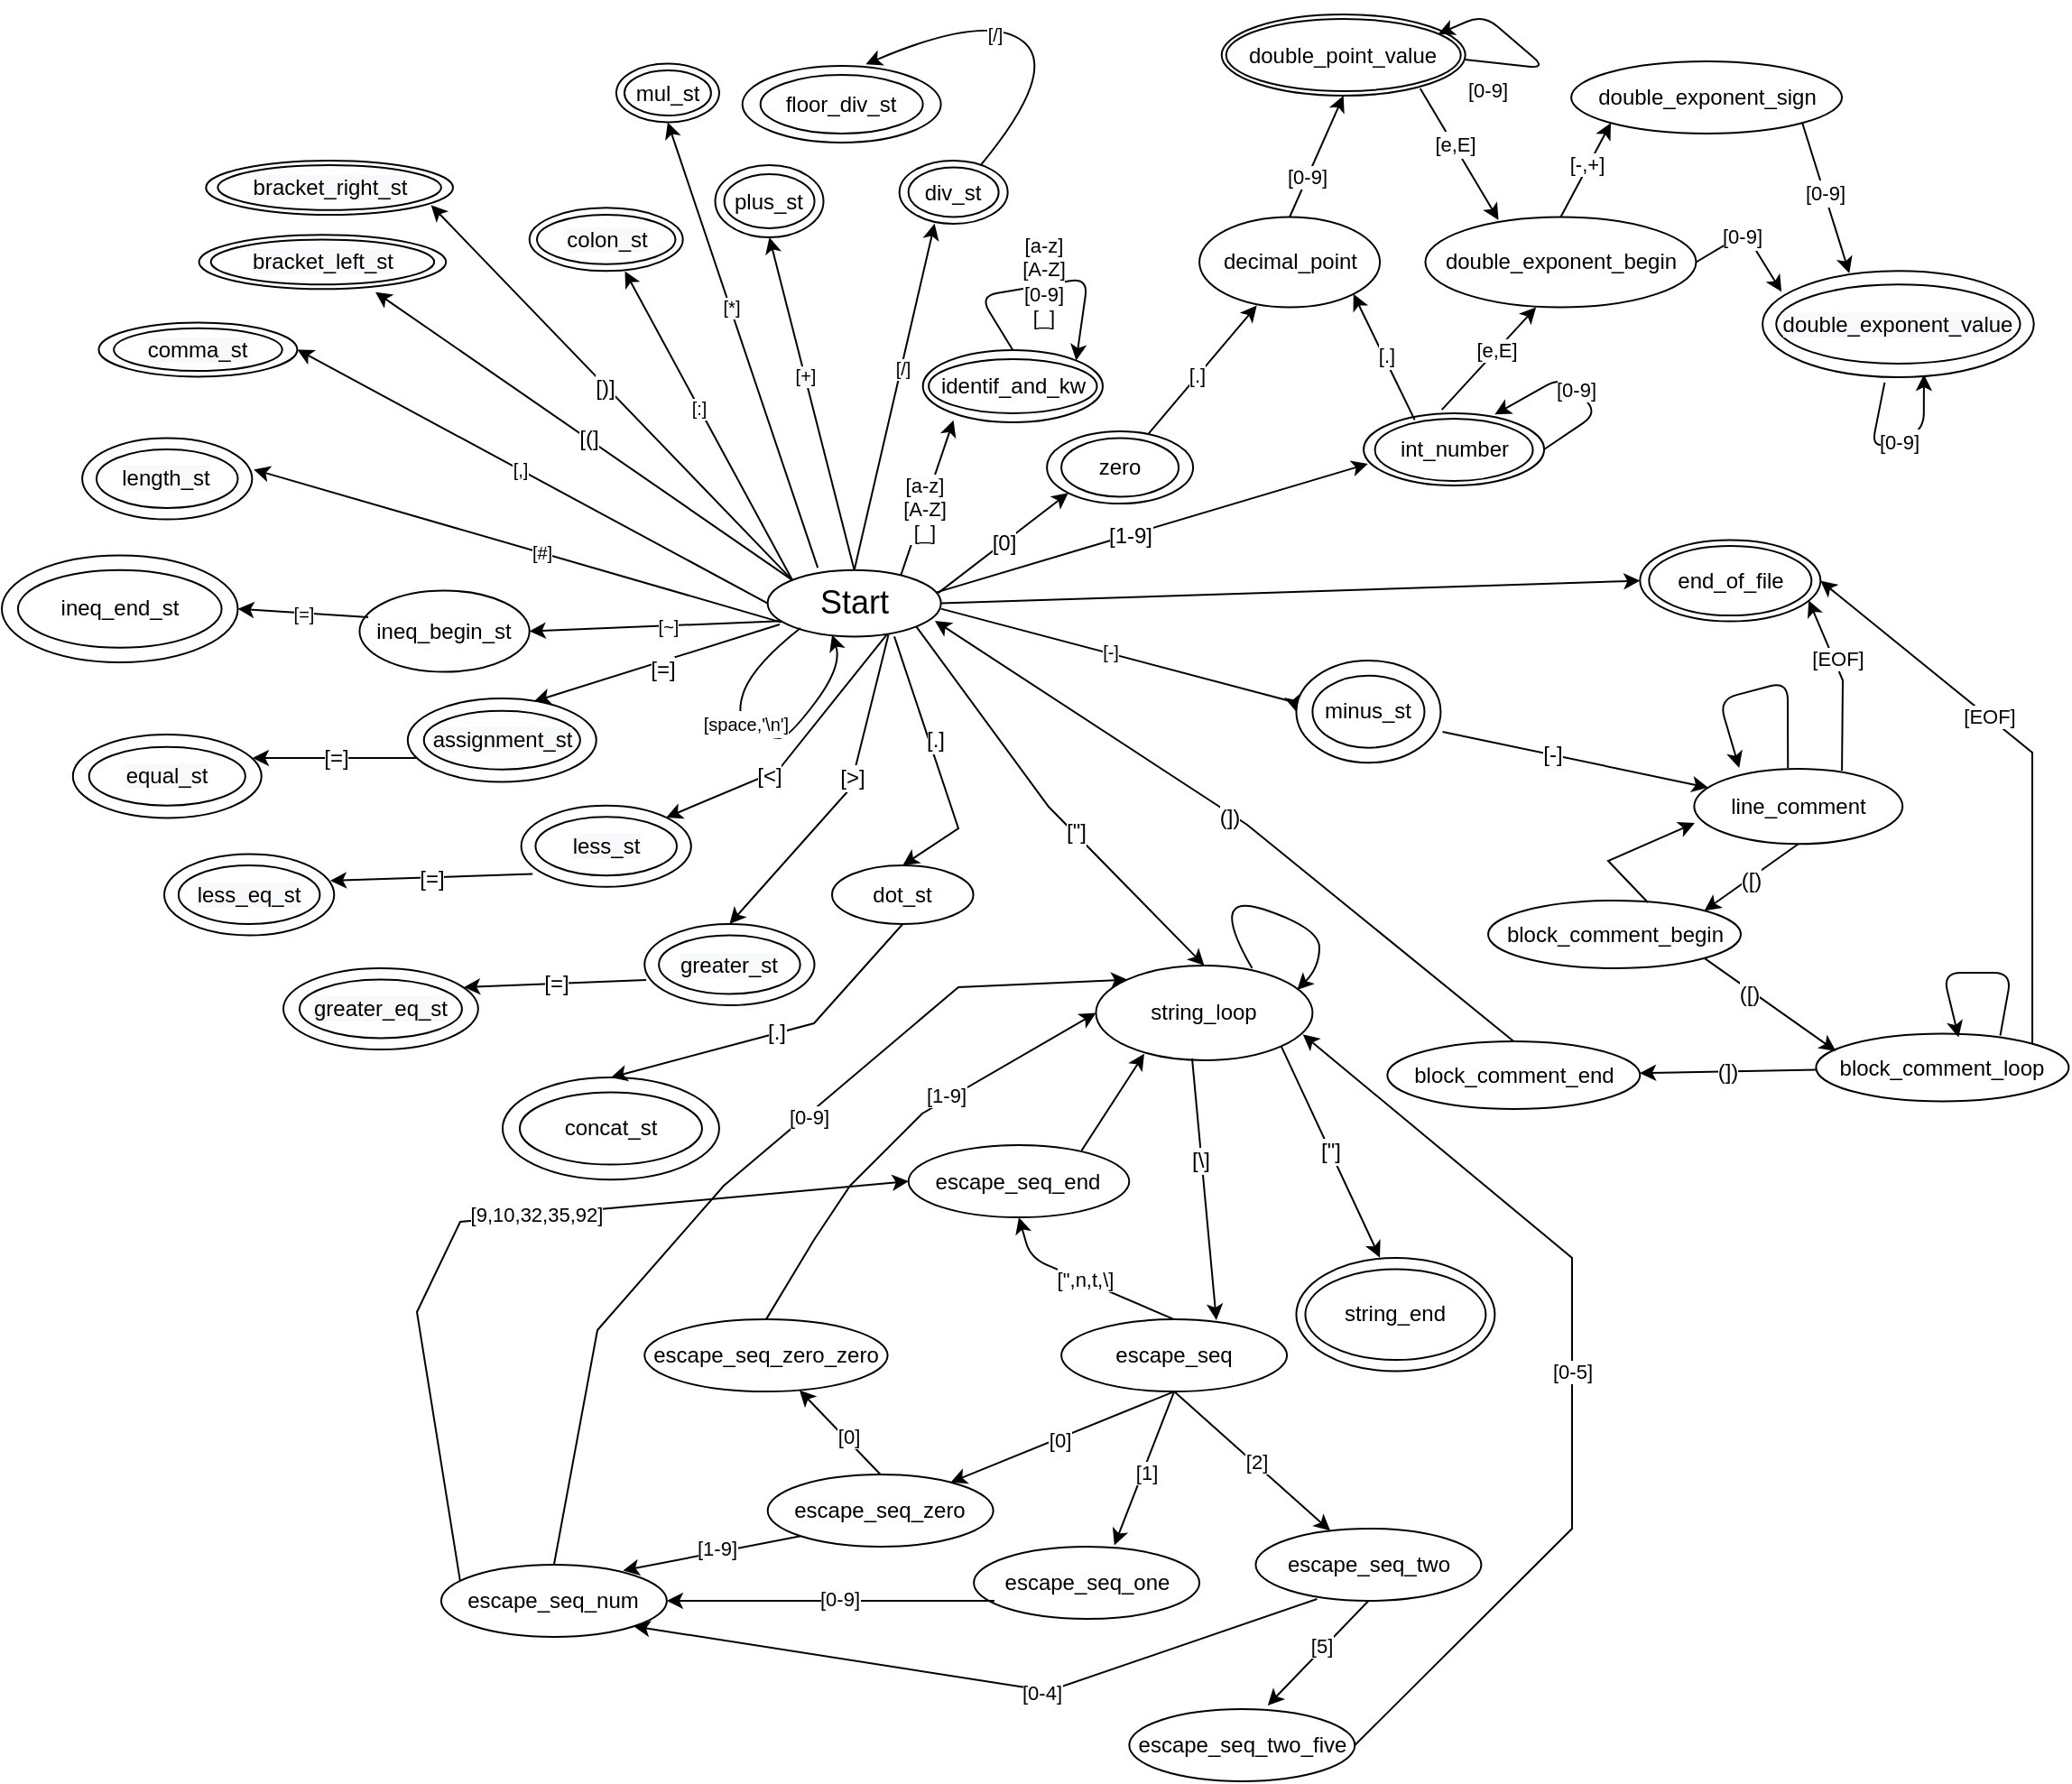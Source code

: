 <mxfile version="15.9.1" type="device"><diagram id="oD_keCYAEAa8p7hV4BWD" name="Page-1"><mxGraphModel dx="1720" dy="1158" grid="1" gridSize="10" guides="1" tooltips="1" connect="1" arrows="1" fold="1" page="1" pageScale="1" pageWidth="827" pageHeight="1169" math="0" shadow="0"><root><mxCell id="0"/><mxCell id="1" parent="0"/><mxCell id="SrC2fUFR9enrrj-KLv6N-1" value="" style="ellipse;whiteSpace=wrap;html=1;" parent="1" vertex="1"><mxGeometry x="574.33" y="338.86" width="96" height="36.86" as="geometry"/></mxCell><mxCell id="SrC2fUFR9enrrj-KLv6N-2" value="&lt;font style=&quot;font-size: 18px&quot;&gt;Start&lt;/font&gt;" style="text;html=1;align=center;verticalAlign=middle;resizable=0;points=[];autosize=1;strokeColor=none;fillColor=none;" parent="1" vertex="1"><mxGeometry x="597.33" y="347.29" width="50" height="20" as="geometry"/></mxCell><mxCell id="SrC2fUFR9enrrj-KLv6N-12" value="" style="endArrow=classic;html=1;rounded=0;exitX=1;exitY=0.582;exitDx=0;exitDy=0;entryX=0;entryY=0.5;entryDx=0;entryDy=0;exitPerimeter=0;" parent="1" source="SrC2fUFR9enrrj-KLv6N-1" target="SrC2fUFR9enrrj-KLv6N-17" edge="1"><mxGeometry width="50" height="50" relative="1" as="geometry"><mxPoint x="737.86" y="262" as="sourcePoint"/><mxPoint x="737.86" y="222" as="targetPoint"/><Array as="points"><mxPoint x="865.86" y="412"/></Array></mxGeometry></mxCell><mxCell id="SrC2fUFR9enrrj-KLv6N-318" value="&lt;span style=&quot;font-size: 10px ; background-color: rgb(248 , 249 , 250)&quot;&gt;[-]&lt;/span&gt;" style="edgeLabel;html=1;align=center;verticalAlign=middle;resizable=0;points=[];fontSize=12;" parent="SrC2fUFR9enrrj-KLv6N-12" vertex="1" connectable="0"><mxGeometry x="-0.073" y="1" relative="1" as="geometry"><mxPoint as="offset"/></mxGeometry></mxCell><mxCell id="SrC2fUFR9enrrj-KLv6N-17" value="" style="ellipse;whiteSpace=wrap;html=1;" parent="1" vertex="1"><mxGeometry x="867.22" y="389.04" width="80" height="56.57" as="geometry"/></mxCell><mxCell id="SrC2fUFR9enrrj-KLv6N-18" value="&lt;font style=&quot;font-size: 12px&quot;&gt;minus_st&lt;/font&gt;" style="ellipse;whiteSpace=wrap;html=1;" parent="1" vertex="1"><mxGeometry x="876.22" y="397.32" width="62" height="40" as="geometry"/></mxCell><mxCell id="SrC2fUFR9enrrj-KLv6N-19" value="" style="ellipse;whiteSpace=wrap;html=1;" parent="1" vertex="1"><mxGeometry x="545.26" y="114.5" width="60" height="40" as="geometry"/></mxCell><mxCell id="SrC2fUFR9enrrj-KLv6N-20" value="&lt;font style=&quot;font-size: 12px&quot;&gt;plus_st&lt;/font&gt;" style="ellipse;whiteSpace=wrap;html=1;" parent="1" vertex="1"><mxGeometry x="550.26" y="119.5" width="50" height="30" as="geometry"/></mxCell><mxCell id="SrC2fUFR9enrrj-KLv6N-26" value="" style="endArrow=classic;html=1;rounded=0;entryX=0.5;entryY=1;entryDx=0;entryDy=0;exitX=0.5;exitY=0;exitDx=0;exitDy=0;" parent="1" source="SrC2fUFR9enrrj-KLv6N-1" target="SrC2fUFR9enrrj-KLv6N-19" edge="1"><mxGeometry width="50" height="50" relative="1" as="geometry"><mxPoint x="685.86" y="342" as="sourcePoint"/><mxPoint x="675.86" y="232" as="targetPoint"/></mxGeometry></mxCell><mxCell id="SrC2fUFR9enrrj-KLv6N-32" value="&lt;span style=&quot;background-color: rgb(248 , 249 , 250)&quot;&gt;&lt;font style=&quot;font-size: 10px&quot;&gt;[+]&lt;/font&gt;&lt;/span&gt;" style="edgeLabel;html=1;align=center;verticalAlign=middle;resizable=0;points=[];fontSize=10;" parent="SrC2fUFR9enrrj-KLv6N-26" vertex="1" connectable="0"><mxGeometry x="0.171" relative="1" as="geometry"><mxPoint as="offset"/></mxGeometry></mxCell><mxCell id="SrC2fUFR9enrrj-KLv6N-35" value="" style="endArrow=classic;html=1;rounded=0;entryX=0.5;entryY=1;entryDx=0;entryDy=0;exitX=0.289;exitY=-0.036;exitDx=0;exitDy=0;exitPerimeter=0;" parent="1" source="SrC2fUFR9enrrj-KLv6N-1" target="SrC2fUFR9enrrj-KLv6N-37" edge="1"><mxGeometry width="50" height="50" relative="1" as="geometry"><mxPoint x="675.86" y="332" as="sourcePoint"/><mxPoint x="645.86" y="232" as="targetPoint"/><Array as="points"/></mxGeometry></mxCell><mxCell id="SrC2fUFR9enrrj-KLv6N-36" value="&lt;span style=&quot;background-color: rgb(248 , 249 , 250)&quot;&gt;&lt;font style=&quot;font-size: 10px&quot;&gt;[*]&lt;/font&gt;&lt;/span&gt;" style="edgeLabel;html=1;align=center;verticalAlign=middle;resizable=0;points=[];fontSize=10;" parent="SrC2fUFR9enrrj-KLv6N-35" vertex="1" connectable="0"><mxGeometry x="0.171" relative="1" as="geometry"><mxPoint as="offset"/></mxGeometry></mxCell><mxCell id="SrC2fUFR9enrrj-KLv6N-37" value="&lt;font style=&quot;font-size: 10px&quot;&gt;times_st&lt;/font&gt;" style="ellipse;whiteSpace=wrap;html=1;" parent="1" vertex="1"><mxGeometry x="490.47" y="58.25" width="57" height="32.5" as="geometry"/></mxCell><mxCell id="SrC2fUFR9enrrj-KLv6N-39" value="&lt;font style=&quot;font-size: 12px&quot;&gt;mul_st&lt;/font&gt;" style="ellipse;whiteSpace=wrap;html=1;" parent="1" vertex="1"><mxGeometry x="494.97" y="62" width="48" height="25" as="geometry"/></mxCell><mxCell id="SrC2fUFR9enrrj-KLv6N-41" value="" style="endArrow=classic;html=1;rounded=0;exitX=0.5;exitY=0;exitDx=0;exitDy=0;entryX=0.325;entryY=0.998;entryDx=0;entryDy=0;entryPerimeter=0;" parent="1" source="SrC2fUFR9enrrj-KLv6N-1" target="SrC2fUFR9enrrj-KLv6N-43" edge="1"><mxGeometry width="50" height="50" relative="1" as="geometry"><mxPoint x="722.804" y="385.68" as="sourcePoint"/><mxPoint x="775.86" y="182" as="targetPoint"/><Array as="points"/></mxGeometry></mxCell><mxCell id="SrC2fUFR9enrrj-KLv6N-42" value="&lt;span style=&quot;background-color: rgb(248 , 249 , 250)&quot;&gt;&lt;font style=&quot;font-size: 10px&quot;&gt;[/]&lt;/font&gt;&lt;/span&gt;" style="edgeLabel;html=1;align=center;verticalAlign=middle;resizable=0;points=[];fontSize=10;" parent="SrC2fUFR9enrrj-KLv6N-41" vertex="1" connectable="0"><mxGeometry x="0.171" relative="1" as="geometry"><mxPoint as="offset"/></mxGeometry></mxCell><mxCell id="SrC2fUFR9enrrj-KLv6N-43" value="&lt;font style=&quot;font-size: 10px&quot;&gt;times_st&lt;/font&gt;" style="ellipse;whiteSpace=wrap;html=1;" parent="1" vertex="1"><mxGeometry x="647.33" y="112" width="60" height="35" as="geometry"/></mxCell><mxCell id="SrC2fUFR9enrrj-KLv6N-44" value="&lt;font style=&quot;font-size: 12px&quot;&gt;div_st&lt;/font&gt;" style="ellipse;whiteSpace=wrap;html=1;" parent="1" vertex="1"><mxGeometry x="652.33" y="115.75" width="50" height="27.5" as="geometry"/></mxCell><mxCell id="SrC2fUFR9enrrj-KLv6N-59" value="" style="ellipse;whiteSpace=wrap;html=1;fontSize=10;" parent="1" vertex="1"><mxGeometry x="263.13" y="112" width="136.87" height="30" as="geometry"/></mxCell><mxCell id="SrC2fUFR9enrrj-KLv6N-62" value="&lt;span style=&quot;color: rgb(0 , 0 , 0) ; font-family: &amp;#34;helvetica&amp;#34; ; font-size: 12px ; font-style: normal ; font-weight: normal ; letter-spacing: normal ; text-align: center ; text-indent: 0px ; text-transform: none ; word-spacing: 0px ; background-color: rgb(248 , 249 , 250) ; text-decoration: none ; display: inline ; float: none&quot;&gt;bracket_right_st&lt;/span&gt;" style="ellipse;whiteSpace=wrap;html=1;fontSize=10;" parent="1" vertex="1"><mxGeometry x="269.69" y="114.5" width="123.75" height="24.85" as="geometry"/></mxCell><mxCell id="SrC2fUFR9enrrj-KLv6N-70" value="" style="endArrow=classic;html=1;rounded=0;entryX=0.911;entryY=0.822;entryDx=0;entryDy=0;entryPerimeter=0;exitX=0;exitY=0;exitDx=0;exitDy=0;" parent="1" source="SrC2fUFR9enrrj-KLv6N-1" target="SrC2fUFR9enrrj-KLv6N-59" edge="1"><mxGeometry width="50" height="50" relative="1" as="geometry"><mxPoint x="675.862" y="425.102" as="sourcePoint"/><mxPoint x="422.12" y="162.0" as="targetPoint"/><Array as="points"/></mxGeometry></mxCell><mxCell id="yUjqLN8DnzLpdZ_BlXp3-6" value="&lt;span style=&quot;font-size: 12px&quot;&gt;[)]&lt;/span&gt;" style="edgeLabel;html=1;align=center;verticalAlign=middle;resizable=0;points=[];" parent="SrC2fUFR9enrrj-KLv6N-70" vertex="1" connectable="0"><mxGeometry x="0.029" y="1" relative="1" as="geometry"><mxPoint as="offset"/></mxGeometry></mxCell><mxCell id="SrC2fUFR9enrrj-KLv6N-74" value="" style="ellipse;whiteSpace=wrap;html=1;fontSize=10;" parent="1" vertex="1"><mxGeometry x="259.27" y="153.18" width="136.87" height="30" as="geometry"/></mxCell><mxCell id="SrC2fUFR9enrrj-KLv6N-75" value="&lt;span style=&quot;color: rgb(0 , 0 , 0) ; font-family: &amp;#34;helvetica&amp;#34; ; font-size: 12px ; font-style: normal ; font-weight: normal ; letter-spacing: normal ; text-align: center ; text-indent: 0px ; text-transform: none ; word-spacing: 0px ; background-color: rgb(248 , 249 , 250) ; text-decoration: none ; display: inline ; float: none&quot;&gt;bracket_left_st&lt;/span&gt;" style="ellipse;whiteSpace=wrap;html=1;fontSize=10;" parent="1" vertex="1"><mxGeometry x="265.83" y="155.76" width="123.75" height="24.85" as="geometry"/></mxCell><mxCell id="SrC2fUFR9enrrj-KLv6N-76" value="" style="endArrow=classic;html=1;rounded=0;entryX=0.714;entryY=1.055;entryDx=0;entryDy=0;entryPerimeter=0;exitX=0;exitY=0;exitDx=0;exitDy=0;" parent="1" source="SrC2fUFR9enrrj-KLv6N-1" target="SrC2fUFR9enrrj-KLv6N-74" edge="1"><mxGeometry width="50" height="50" relative="1" as="geometry"><mxPoint x="675.86" y="372" as="sourcePoint"/><mxPoint x="347.609" y="222.0" as="targetPoint"/><Array as="points"/></mxGeometry></mxCell><mxCell id="SrC2fUFR9enrrj-KLv6N-209" value="[(]" style="edgeLabel;html=1;align=center;verticalAlign=middle;resizable=0;points=[];fontSize=12;" parent="SrC2fUFR9enrrj-KLv6N-76" vertex="1" connectable="0"><mxGeometry x="-0.016" relative="1" as="geometry"><mxPoint as="offset"/></mxGeometry></mxCell><mxCell id="SrC2fUFR9enrrj-KLv6N-79" value="&lt;font style=&quot;font-size: 10px&quot;&gt;mul_st&lt;/font&gt;" style="ellipse;whiteSpace=wrap;html=1;" parent="1" vertex="1"><mxGeometry x="560.33" y="59.5" width="110" height="42.5" as="geometry"/></mxCell><mxCell id="SrC2fUFR9enrrj-KLv6N-80" value="&lt;font style=&quot;font-size: 12px&quot;&gt;floor_div_st&lt;/font&gt;" style="ellipse;whiteSpace=wrap;html=1;" parent="1" vertex="1"><mxGeometry x="570.33" y="64.5" width="90" height="32.5" as="geometry"/></mxCell><mxCell id="SrC2fUFR9enrrj-KLv6N-82" value="" style="curved=1;endArrow=classic;html=1;rounded=0;fontSize=10;entryX=0.621;entryY=-0.02;entryDx=0;entryDy=0;entryPerimeter=0;exitX=0.75;exitY=0.073;exitDx=0;exitDy=0;exitPerimeter=0;" parent="1" source="SrC2fUFR9enrrj-KLv6N-43" target="SrC2fUFR9enrrj-KLv6N-79" edge="1"><mxGeometry width="50" height="50" relative="1" as="geometry"><mxPoint x="1015.86" y="82" as="sourcePoint"/><mxPoint x="865.86" y="42" as="targetPoint"/><Array as="points"><mxPoint x="735.86" y="62"/><mxPoint x="695.86" y="30"/></Array></mxGeometry></mxCell><mxCell id="SrC2fUFR9enrrj-KLv6N-91" value="[/]" style="edgeLabel;html=1;align=center;verticalAlign=middle;resizable=0;points=[];fontSize=10;" parent="SrC2fUFR9enrrj-KLv6N-82" vertex="1" connectable="0"><mxGeometry x="0.137" y="7" relative="1" as="geometry"><mxPoint as="offset"/></mxGeometry></mxCell><mxCell id="SrC2fUFR9enrrj-KLv6N-86" value="" style="curved=1;endArrow=classic;html=1;rounded=0;fontSize=10;exitX=0.189;exitY=0.871;exitDx=0;exitDy=0;entryX=0.372;entryY=0.974;entryDx=0;entryDy=0;entryPerimeter=0;exitPerimeter=0;" parent="1" source="SrC2fUFR9enrrj-KLv6N-1" target="SrC2fUFR9enrrj-KLv6N-1" edge="1"><mxGeometry width="50" height="50" relative="1" as="geometry"><mxPoint x="805.86" y="369" as="sourcePoint"/><mxPoint x="755.86" y="312" as="targetPoint"/><Array as="points"><mxPoint x="565.86" y="392"/><mxPoint x="555.86" y="422"/><mxPoint x="575.86" y="432"/><mxPoint x="585.86" y="432"/><mxPoint x="615.86" y="392"/></Array></mxGeometry></mxCell><mxCell id="SrC2fUFR9enrrj-KLv6N-226" value="&lt;span style=&quot;font-size: 10px&quot;&gt;[space,'\n']&lt;/span&gt;" style="edgeLabel;html=1;align=center;verticalAlign=middle;resizable=0;points=[];fontSize=12;" parent="SrC2fUFR9enrrj-KLv6N-86" vertex="1" connectable="0"><mxGeometry x="-0.134" y="1" relative="1" as="geometry"><mxPoint as="offset"/></mxGeometry></mxCell><mxCell id="SrC2fUFR9enrrj-KLv6N-92" value="" style="ellipse;whiteSpace=wrap;html=1;fontSize=10;" parent="1" vertex="1"><mxGeometry x="442.36" y="138.18" width="85" height="35" as="geometry"/></mxCell><mxCell id="SrC2fUFR9enrrj-KLv6N-93" value="&lt;span style=&quot;color: rgb(0 , 0 , 0) ; font-family: &amp;#34;helvetica&amp;#34; ; font-size: 12px ; font-style: normal ; font-weight: normal ; letter-spacing: normal ; text-align: center ; text-indent: 0px ; text-transform: none ; word-spacing: 0px ; background-color: rgb(248 , 249 , 250) ; text-decoration: none ; display: inline ; float: none&quot;&gt;colon_st&lt;/span&gt;" style="ellipse;whiteSpace=wrap;html=1;fontSize=10;" parent="1" vertex="1"><mxGeometry x="446.5" y="141.97" width="76.72" height="27.42" as="geometry"/></mxCell><mxCell id="SrC2fUFR9enrrj-KLv6N-101" value="" style="endArrow=classic;html=1;rounded=0;fontSize=10;entryX=0.622;entryY=1.002;entryDx=0;entryDy=0;entryPerimeter=0;exitX=0;exitY=0;exitDx=0;exitDy=0;" parent="1" source="SrC2fUFR9enrrj-KLv6N-1" target="SrC2fUFR9enrrj-KLv6N-92" edge="1"><mxGeometry width="50" height="50" relative="1" as="geometry"><mxPoint x="685.86" y="392" as="sourcePoint"/><mxPoint x="555.86" y="252" as="targetPoint"/></mxGeometry></mxCell><mxCell id="SrC2fUFR9enrrj-KLv6N-103" value="[:]" style="edgeLabel;html=1;align=center;verticalAlign=middle;resizable=0;points=[];fontSize=10;" parent="SrC2fUFR9enrrj-KLv6N-101" vertex="1" connectable="0"><mxGeometry x="0.119" relative="1" as="geometry"><mxPoint as="offset"/></mxGeometry></mxCell><mxCell id="SrC2fUFR9enrrj-KLv6N-113" value="" style="ellipse;whiteSpace=wrap;html=1;fontSize=10;" parent="1" vertex="1"><mxGeometry x="203.71" y="201.7" width="110" height="30" as="geometry"/></mxCell><mxCell id="SrC2fUFR9enrrj-KLv6N-114" value="&lt;span style=&quot;color: rgb(0 , 0 , 0) ; font-family: &amp;#34;helvetica&amp;#34; ; font-size: 12px ; font-style: normal ; font-weight: normal ; letter-spacing: normal ; text-align: center ; text-indent: 0px ; text-transform: none ; word-spacing: 0px ; background-color: rgb(248 , 249 , 250) ; text-decoration: none ; display: inline ; float: none&quot;&gt;comma_st&lt;/span&gt;" style="ellipse;whiteSpace=wrap;html=1;fontSize=10;" parent="1" vertex="1"><mxGeometry x="212.07" y="204.84" width="93.28" height="23.72" as="geometry"/></mxCell><mxCell id="SrC2fUFR9enrrj-KLv6N-115" value="" style="endArrow=classic;html=1;rounded=0;fontSize=10;exitX=0;exitY=0.5;exitDx=0;exitDy=0;entryX=1;entryY=0.5;entryDx=0;entryDy=0;" parent="1" source="SrC2fUFR9enrrj-KLv6N-1" target="SrC2fUFR9enrrj-KLv6N-113" edge="1"><mxGeometry width="50" height="50" relative="1" as="geometry"><mxPoint x="565.86" y="462" as="sourcePoint"/><mxPoint x="295.86" y="337" as="targetPoint"/></mxGeometry></mxCell><mxCell id="SrC2fUFR9enrrj-KLv6N-116" value="[,]" style="edgeLabel;html=1;align=center;verticalAlign=middle;resizable=0;points=[];fontSize=10;" parent="SrC2fUFR9enrrj-KLv6N-115" vertex="1" connectable="0"><mxGeometry x="0.055" relative="1" as="geometry"><mxPoint as="offset"/></mxGeometry></mxCell><mxCell id="SrC2fUFR9enrrj-KLv6N-144" value="" style="ellipse;whiteSpace=wrap;html=1;fontSize=10;" parent="1" vertex="1"><mxGeometry x="194.55" y="265.75" width="94.14" height="45" as="geometry"/></mxCell><mxCell id="SrC2fUFR9enrrj-KLv6N-145" value="&lt;span style=&quot;color: rgb(0 , 0 , 0) ; font-family: &amp;#34;helvetica&amp;#34; ; font-size: 12px ; font-style: normal ; font-weight: normal ; letter-spacing: normal ; text-align: center ; text-indent: 0px ; text-transform: none ; word-spacing: 0px ; background-color: rgb(248 , 249 , 250) ; text-decoration: none ; display: inline ; float: none&quot;&gt;length_st&lt;/span&gt;" style="ellipse;whiteSpace=wrap;html=1;fontSize=10;" parent="1" vertex="1"><mxGeometry x="202.48" y="272" width="78.28" height="32.5" as="geometry"/></mxCell><mxCell id="SrC2fUFR9enrrj-KLv6N-146" value="" style="endArrow=classic;html=1;rounded=0;fontSize=10;exitX=0.078;exitY=0.785;exitDx=0;exitDy=0;exitPerimeter=0;entryX=1.009;entryY=0.387;entryDx=0;entryDy=0;entryPerimeter=0;" parent="1" source="SrC2fUFR9enrrj-KLv6N-1" target="SrC2fUFR9enrrj-KLv6N-144" edge="1"><mxGeometry width="50" height="50" relative="1" as="geometry"><mxPoint x="885.86" y="422" as="sourcePoint"/><mxPoint x="545.86" y="552" as="targetPoint"/></mxGeometry></mxCell><mxCell id="yUjqLN8DnzLpdZ_BlXp3-25" value="&lt;span style=&quot;font-size: 10px&quot;&gt;[#]&lt;/span&gt;" style="edgeLabel;html=1;align=center;verticalAlign=middle;resizable=0;points=[];" parent="SrC2fUFR9enrrj-KLv6N-146" vertex="1" connectable="0"><mxGeometry x="-0.091" y="-1" relative="1" as="geometry"><mxPoint as="offset"/></mxGeometry></mxCell><mxCell id="SrC2fUFR9enrrj-KLv6N-155" value="" style="ellipse;whiteSpace=wrap;html=1;fontSize=10;" parent="1" vertex="1"><mxGeometry x="150" y="330.72" width="130.76" height="59.28" as="geometry"/></mxCell><mxCell id="SrC2fUFR9enrrj-KLv6N-156" value="&lt;span style=&quot;font-family: &amp;#34;helvetica&amp;#34; ; font-size: 12px&quot;&gt;ineq_end_st&lt;/span&gt;" style="ellipse;whiteSpace=wrap;html=1;fontSize=10;" parent="1" vertex="1"><mxGeometry x="158.96" y="338.85" width="112.83" height="43.03" as="geometry"/></mxCell><mxCell id="SrC2fUFR9enrrj-KLv6N-162" value="&lt;span style=&quot;font-family: &amp;#34;helvetica&amp;#34; ; font-size: 12px&quot;&gt;ineq_begin_st&lt;/span&gt;" style="ellipse;whiteSpace=wrap;html=1;fontSize=10;" parent="1" vertex="1"><mxGeometry x="348.22" y="350.29" width="94.14" height="45" as="geometry"/></mxCell><mxCell id="SrC2fUFR9enrrj-KLv6N-164" value="" style="endArrow=classic;html=1;rounded=0;fontSize=10;exitX=0.074;exitY=0.767;exitDx=0;exitDy=0;exitPerimeter=0;entryX=1;entryY=0.5;entryDx=0;entryDy=0;" parent="1" source="SrC2fUFR9enrrj-KLv6N-1" target="SrC2fUFR9enrrj-KLv6N-162" edge="1"><mxGeometry width="50" height="50" relative="1" as="geometry"><mxPoint x="575.86" y="532" as="sourcePoint"/><mxPoint x="745.86" y="472" as="targetPoint"/></mxGeometry></mxCell><mxCell id="SrC2fUFR9enrrj-KLv6N-166" value="[~]" style="edgeLabel;html=1;align=center;verticalAlign=middle;resizable=0;points=[];fontSize=10;" parent="SrC2fUFR9enrrj-KLv6N-164" vertex="1" connectable="0"><mxGeometry x="-0.097" relative="1" as="geometry"><mxPoint as="offset"/></mxGeometry></mxCell><mxCell id="SrC2fUFR9enrrj-KLv6N-165" value="[=]" style="endArrow=classic;html=1;rounded=0;fontSize=10;exitX=0.051;exitY=0.327;exitDx=0;exitDy=0;entryX=1;entryY=0.5;entryDx=0;entryDy=0;exitPerimeter=0;" parent="1" source="SrC2fUFR9enrrj-KLv6N-162" target="SrC2fUFR9enrrj-KLv6N-155" edge="1"><mxGeometry width="50" height="50" relative="1" as="geometry"><mxPoint x="472.861" y="602" as="sourcePoint"/><mxPoint x="372.93" y="732" as="targetPoint"/></mxGeometry></mxCell><mxCell id="SrC2fUFR9enrrj-KLv6N-167" value="" style="ellipse;whiteSpace=wrap;html=1;fontSize=10;" parent="1" vertex="1"><mxGeometry x="374.9" y="410" width="104.49" height="46.25" as="geometry"/></mxCell><mxCell id="SrC2fUFR9enrrj-KLv6N-168" value="&lt;span style=&quot;color: rgb(0 , 0 , 0) ; font-family: &amp;#34;helvetica&amp;#34; ; font-size: 12px ; font-style: normal ; font-weight: normal ; letter-spacing: normal ; text-align: center ; text-indent: 0px ; text-transform: none ; word-spacing: 0px ; background-color: rgb(248 , 249 , 250) ; text-decoration: none ; display: inline ; float: none&quot;&gt;assignment_st&lt;/span&gt;" style="ellipse;whiteSpace=wrap;html=1;fontSize=10;" parent="1" vertex="1"><mxGeometry x="383.86" y="416.88" width="86.56" height="32.5" as="geometry"/></mxCell><mxCell id="SrC2fUFR9enrrj-KLv6N-174" value="" style="ellipse;whiteSpace=wrap;html=1;fontSize=10;" parent="1" vertex="1"><mxGeometry x="189.38" y="430" width="104.49" height="46.25" as="geometry"/></mxCell><mxCell id="SrC2fUFR9enrrj-KLv6N-175" value="&lt;span style=&quot;color: rgb(0 , 0 , 0) ; font-family: &amp;#34;helvetica&amp;#34; ; font-size: 12px ; font-style: normal ; font-weight: normal ; letter-spacing: normal ; text-align: center ; text-indent: 0px ; text-transform: none ; word-spacing: 0px ; background-color: rgb(248 , 249 , 250) ; text-decoration: none ; display: inline ; float: none&quot;&gt;equal_st&lt;/span&gt;" style="ellipse;whiteSpace=wrap;html=1;fontSize=10;" parent="1" vertex="1"><mxGeometry x="198.34" y="436.88" width="86.56" height="32.5" as="geometry"/></mxCell><mxCell id="SrC2fUFR9enrrj-KLv6N-176" value="" style="endArrow=classic;html=1;rounded=0;fontSize=12;entryX=0.67;entryY=0.035;entryDx=0;entryDy=0;exitX=0.069;exitY=0.818;exitDx=0;exitDy=0;exitPerimeter=0;entryPerimeter=0;" parent="1" source="SrC2fUFR9enrrj-KLv6N-1" target="SrC2fUFR9enrrj-KLv6N-167" edge="1"><mxGeometry width="50" height="50" relative="1" as="geometry"><mxPoint x="635.86" y="382" as="sourcePoint"/><mxPoint x="655.86" y="532" as="targetPoint"/><Array as="points"/></mxGeometry></mxCell><mxCell id="SrC2fUFR9enrrj-KLv6N-178" value="[=]" style="edgeLabel;html=1;align=center;verticalAlign=middle;resizable=0;points=[];fontSize=12;" parent="SrC2fUFR9enrrj-KLv6N-176" vertex="1" connectable="0"><mxGeometry x="-0.025" y="4" relative="1" as="geometry"><mxPoint as="offset"/></mxGeometry></mxCell><mxCell id="SrC2fUFR9enrrj-KLv6N-177" value="[=]" style="endArrow=classic;html=1;rounded=0;fontSize=12;entryX=0.953;entryY=0.281;entryDx=0;entryDy=0;entryPerimeter=0;" parent="1" target="SrC2fUFR9enrrj-KLv6N-174" edge="1"><mxGeometry width="50" height="50" relative="1" as="geometry"><mxPoint x="380" y="443" as="sourcePoint"/><mxPoint x="595.86" y="622" as="targetPoint"/></mxGeometry></mxCell><mxCell id="SrC2fUFR9enrrj-KLv6N-182" value="" style="ellipse;whiteSpace=wrap;html=1;fontSize=10;" parent="1" vertex="1"><mxGeometry x="437.79" y="469.38" width="94.14" height="45" as="geometry"/></mxCell><mxCell id="SrC2fUFR9enrrj-KLv6N-183" value="&lt;span style=&quot;color: rgb(0 , 0 , 0) ; font-family: &amp;#34;helvetica&amp;#34; ; font-size: 12px ; font-style: normal ; font-weight: normal ; letter-spacing: normal ; text-align: center ; text-indent: 0px ; text-transform: none ; word-spacing: 0px ; background-color: rgb(248 , 249 , 250) ; text-decoration: none ; display: inline ; float: none&quot;&gt;less_st&lt;/span&gt;" style="ellipse;whiteSpace=wrap;html=1;fontSize=10;" parent="1" vertex="1"><mxGeometry x="445.72" y="475.63" width="78.28" height="32.5" as="geometry"/></mxCell><mxCell id="SrC2fUFR9enrrj-KLv6N-184" value="" style="ellipse;whiteSpace=wrap;html=1;fontSize=10;" parent="1" vertex="1"><mxGeometry x="240.0" y="496.25" width="94.14" height="45" as="geometry"/></mxCell><mxCell id="SrC2fUFR9enrrj-KLv6N-185" value="&lt;span style=&quot;color: rgb(0 , 0 , 0) ; font-family: &amp;#34;helvetica&amp;#34; ; font-size: 12px ; font-style: normal ; font-weight: normal ; letter-spacing: normal ; text-align: center ; text-indent: 0px ; text-transform: none ; word-spacing: 0px ; background-color: rgb(248 , 249 , 250) ; text-decoration: none ; display: inline ; float: none&quot;&gt;less_eq_st&lt;/span&gt;" style="ellipse;whiteSpace=wrap;html=1;fontSize=10;" parent="1" vertex="1"><mxGeometry x="247.93" y="502.5" width="78.28" height="32.5" as="geometry"/></mxCell><mxCell id="SrC2fUFR9enrrj-KLv6N-186" value="" style="endArrow=classic;html=1;rounded=0;fontSize=12;entryX=1;entryY=0;entryDx=0;entryDy=0;exitX=0.689;exitY=0.964;exitDx=0;exitDy=0;exitPerimeter=0;" parent="1" source="SrC2fUFR9enrrj-KLv6N-1" target="SrC2fUFR9enrrj-KLv6N-182" edge="1"><mxGeometry width="50" height="50" relative="1" as="geometry"><mxPoint x="635.86" y="382" as="sourcePoint"/><mxPoint x="885.86" y="452" as="targetPoint"/><Array as="points"><mxPoint x="580" y="450"/></Array></mxGeometry></mxCell><mxCell id="VbKIYUYrGfM60Fs6by-6-1" value="&lt;span style=&quot;font-size: 12px&quot;&gt;[&amp;lt;]&lt;/span&gt;" style="edgeLabel;html=1;align=center;verticalAlign=middle;resizable=0;points=[];" parent="SrC2fUFR9enrrj-KLv6N-186" vertex="1" connectable="0"><mxGeometry x="0.249" y="1" relative="1" as="geometry"><mxPoint as="offset"/></mxGeometry></mxCell><mxCell id="SrC2fUFR9enrrj-KLv6N-187" value="" style="endArrow=classic;html=1;rounded=0;fontSize=12;exitX=0.067;exitY=0.841;exitDx=0;exitDy=0;entryX=0.977;entryY=0.328;entryDx=0;entryDy=0;exitPerimeter=0;entryPerimeter=0;" parent="1" source="SrC2fUFR9enrrj-KLv6N-182" target="SrC2fUFR9enrrj-KLv6N-184" edge="1"><mxGeometry width="50" height="50" relative="1" as="geometry"><mxPoint x="835.86" y="502" as="sourcePoint"/><mxPoint x="885.86" y="452" as="targetPoint"/><Array as="points"/></mxGeometry></mxCell><mxCell id="SrC2fUFR9enrrj-KLv6N-189" value="[=]" style="edgeLabel;html=1;align=center;verticalAlign=middle;resizable=0;points=[];fontSize=12;" parent="SrC2fUFR9enrrj-KLv6N-187" vertex="1" connectable="0"><mxGeometry x="-0.004" y="1" relative="1" as="geometry"><mxPoint as="offset"/></mxGeometry></mxCell><mxCell id="SrC2fUFR9enrrj-KLv6N-193" value="" style="ellipse;whiteSpace=wrap;html=1;fontSize=10;" parent="1" vertex="1"><mxGeometry x="506.12" y="535" width="94.14" height="45" as="geometry"/></mxCell><mxCell id="SrC2fUFR9enrrj-KLv6N-194" value="&lt;span style=&quot;color: rgb(0 , 0 , 0) ; font-family: &amp;#34;helvetica&amp;#34; ; font-size: 12px ; font-style: normal ; font-weight: normal ; letter-spacing: normal ; text-align: center ; text-indent: 0px ; text-transform: none ; word-spacing: 0px ; background-color: rgb(248 , 249 , 250) ; text-decoration: none ; display: inline ; float: none&quot;&gt;greater_st&lt;/span&gt;" style="ellipse;whiteSpace=wrap;html=1;fontSize=10;" parent="1" vertex="1"><mxGeometry x="514.05" y="541.25" width="78.28" height="32.5" as="geometry"/></mxCell><mxCell id="SrC2fUFR9enrrj-KLv6N-195" value="" style="ellipse;whiteSpace=wrap;html=1;fontSize=10;" parent="1" vertex="1"><mxGeometry x="306" y="559.5" width="107.93" height="45" as="geometry"/></mxCell><mxCell id="SrC2fUFR9enrrj-KLv6N-196" value="&lt;span style=&quot;color: rgb(0 , 0 , 0) ; font-family: &amp;#34;helvetica&amp;#34; ; font-size: 12px ; font-style: normal ; font-weight: normal ; letter-spacing: normal ; text-align: center ; text-indent: 0px ; text-transform: none ; word-spacing: 0px ; background-color: rgb(248 , 249 , 250) ; text-decoration: none ; display: inline ; float: none&quot;&gt;greater_eq_st&lt;/span&gt;" style="ellipse;whiteSpace=wrap;html=1;fontSize=10;" parent="1" vertex="1"><mxGeometry x="314.96" y="565.75" width="90" height="32.5" as="geometry"/></mxCell><mxCell id="SrC2fUFR9enrrj-KLv6N-199" value="" style="endArrow=classic;html=1;rounded=0;fontSize=12;exitX=0.697;exitY=0.975;exitDx=0;exitDy=0;exitPerimeter=0;entryX=0.5;entryY=0;entryDx=0;entryDy=0;" parent="1" source="SrC2fUFR9enrrj-KLv6N-1" target="SrC2fUFR9enrrj-KLv6N-193" edge="1"><mxGeometry width="50" height="50" relative="1" as="geometry"><mxPoint x="945.86" y="542" as="sourcePoint"/><mxPoint x="995.86" y="492" as="targetPoint"/><Array as="points"><mxPoint x="620" y="460"/></Array></mxGeometry></mxCell><mxCell id="SrC2fUFR9enrrj-KLv6N-200" value="[&amp;gt;]" style="edgeLabel;html=1;align=center;verticalAlign=middle;resizable=0;points=[];fontSize=12;" parent="SrC2fUFR9enrrj-KLv6N-199" vertex="1" connectable="0"><mxGeometry x="-0.132" y="-1" relative="1" as="geometry"><mxPoint as="offset"/></mxGeometry></mxCell><mxCell id="SrC2fUFR9enrrj-KLv6N-201" value="[=]" style="endArrow=classic;html=1;rounded=0;fontSize=12;exitX=0.009;exitY=0.689;exitDx=0;exitDy=0;entryX=0.927;entryY=0.233;entryDx=0;entryDy=0;exitPerimeter=0;entryPerimeter=0;" parent="1" source="SrC2fUFR9enrrj-KLv6N-193" target="SrC2fUFR9enrrj-KLv6N-195" edge="1"><mxGeometry width="50" height="50" relative="1" as="geometry"><mxPoint x="945.86" y="542" as="sourcePoint"/><mxPoint x="995.86" y="492" as="targetPoint"/></mxGeometry></mxCell><mxCell id="SrC2fUFR9enrrj-KLv6N-233" value="int64" style="ellipse;whiteSpace=wrap;html=1;" parent="1" vertex="1"><mxGeometry x="904.54" y="252.0" width="100" height="40" as="geometry"/></mxCell><mxCell id="SrC2fUFR9enrrj-KLv6N-234" value="zero" style="ellipse;whiteSpace=wrap;html=1;" parent="1" vertex="1"><mxGeometry x="729.05" y="262" width="81" height="40" as="geometry"/></mxCell><mxCell id="SrC2fUFR9enrrj-KLv6N-235" value="decimal_point" style="ellipse;whiteSpace=wrap;html=1;" parent="1" vertex="1"><mxGeometry x="813.54" y="143.25" width="100" height="50" as="geometry"/></mxCell><mxCell id="SrC2fUFR9enrrj-KLv6N-236" value="" style="endArrow=classic;html=1;exitX=0.283;exitY=0.092;exitDx=0;exitDy=0;exitPerimeter=0;entryX=1;entryY=1;entryDx=0;entryDy=0;" parent="1" source="SrC2fUFR9enrrj-KLv6N-233" target="SrC2fUFR9enrrj-KLv6N-235" edge="1"><mxGeometry width="50" height="50" relative="1" as="geometry"><mxPoint x="921.86" y="214.29" as="sourcePoint"/><mxPoint x="971.86" y="164.29" as="targetPoint"/></mxGeometry></mxCell><mxCell id="SrC2fUFR9enrrj-KLv6N-262" value="&lt;span style=&quot;font-size: 11px&quot;&gt;[.]&lt;/span&gt;" style="edgeLabel;html=1;align=center;verticalAlign=middle;resizable=0;points=[];fontSize=12;" parent="SrC2fUFR9enrrj-KLv6N-236" vertex="1" connectable="0"><mxGeometry x="0.017" y="-1" relative="1" as="geometry"><mxPoint as="offset"/></mxGeometry></mxCell><mxCell id="SrC2fUFR9enrrj-KLv6N-240" value="" style="endArrow=classic;html=1;entryX=0.318;entryY=0.981;entryDx=0;entryDy=0;entryPerimeter=0;" parent="1" source="SrC2fUFR9enrrj-KLv6N-234" target="SrC2fUFR9enrrj-KLv6N-235" edge="1"><mxGeometry width="50" height="50" relative="1" as="geometry"><mxPoint x="581.86" y="214.29" as="sourcePoint"/><mxPoint x="631.86" y="164.29" as="targetPoint"/></mxGeometry></mxCell><mxCell id="SrC2fUFR9enrrj-KLv6N-261" value="&lt;span style=&quot;font-size: 11px&quot;&gt;[.]&lt;/span&gt;" style="edgeLabel;html=1;align=center;verticalAlign=middle;resizable=0;points=[];fontSize=12;" parent="SrC2fUFR9enrrj-KLv6N-240" vertex="1" connectable="0"><mxGeometry x="-0.095" y="1" relative="1" as="geometry"><mxPoint as="offset"/></mxGeometry></mxCell><mxCell id="SrC2fUFR9enrrj-KLv6N-243" value="int_number" style="ellipse;whiteSpace=wrap;html=1;" parent="1" vertex="1"><mxGeometry x="910.79" y="255.0" width="87.5" height="34.5" as="geometry"/></mxCell><mxCell id="SrC2fUFR9enrrj-KLv6N-244" value="zero" style="ellipse;whiteSpace=wrap;html=1;" parent="1" vertex="1"><mxGeometry x="737.05" y="265.75" width="65" height="32.5" as="geometry"/></mxCell><mxCell id="SrC2fUFR9enrrj-KLv6N-246" value="&lt;div&gt;&lt;br&gt;&lt;/div&gt;" style="edgeLabel;html=1;align=center;verticalAlign=middle;resizable=0;points=[];" parent="1" vertex="1" connectable="0"><mxGeometry x="1177.656" y="330.724" as="geometry"><mxPoint x="-3" y="-3" as="offset"/></mxGeometry></mxCell><mxCell id="SrC2fUFR9enrrj-KLv6N-247" value="identif_and_kw" style="ellipse;whiteSpace=wrap;html=1;" parent="1" vertex="1"><mxGeometry x="660.33" y="216.97" width="99.67" height="40" as="geometry"/></mxCell><mxCell id="SrC2fUFR9enrrj-KLv6N-248" value="" style="endArrow=classic;html=1;exitX=0.5;exitY=0;exitDx=0;exitDy=0;entryX=1;entryY=0;entryDx=0;entryDy=0;" parent="1" source="SrC2fUFR9enrrj-KLv6N-247" target="SrC2fUFR9enrrj-KLv6N-247" edge="1"><mxGeometry width="50" height="50" relative="1" as="geometry"><mxPoint x="344.625" y="349.968" as="sourcePoint"/><mxPoint x="601.8" y="176.97" as="targetPoint"/><Array as="points"><mxPoint x="691.8" y="186.97"/><mxPoint x="751.8" y="176.97"/></Array></mxGeometry></mxCell><mxCell id="SrC2fUFR9enrrj-KLv6N-249" value="&lt;div&gt;[a-z]&lt;/div&gt;&lt;div&gt;[A-Z]&lt;/div&gt;&lt;div&gt;[0-9]&lt;br&gt;&lt;/div&gt;&lt;div&gt;[_]&lt;br&gt;&lt;/div&gt;" style="edgeLabel;html=1;align=center;verticalAlign=middle;resizable=0;points=[];" parent="SrC2fUFR9enrrj-KLv6N-248" vertex="1" connectable="0"><mxGeometry x="0.171" y="-2" relative="1" as="geometry"><mxPoint x="-12.78" y="-2" as="offset"/></mxGeometry></mxCell><mxCell id="SrC2fUFR9enrrj-KLv6N-250" value="identif_and_kw" style="ellipse;whiteSpace=wrap;html=1;" parent="1" vertex="1"><mxGeometry x="663.56" y="221.97" width="93.2" height="30" as="geometry"/></mxCell><mxCell id="SrC2fUFR9enrrj-KLv6N-251" value="" style="endArrow=classic;html=1;rounded=0;fontSize=12;exitX=0.768;exitY=0.083;exitDx=0;exitDy=0;exitPerimeter=0;entryX=0.17;entryY=0.973;entryDx=0;entryDy=0;entryPerimeter=0;" parent="1" source="SrC2fUFR9enrrj-KLv6N-1" target="SrC2fUFR9enrrj-KLv6N-247" edge="1"><mxGeometry width="50" height="50" relative="1" as="geometry"><mxPoint x="885.86" y="422" as="sourcePoint"/><mxPoint x="705.86" y="292" as="targetPoint"/></mxGeometry></mxCell><mxCell id="SrC2fUFR9enrrj-KLv6N-252" value="&lt;div style=&quot;font-size: 11px&quot;&gt;[a-z]&lt;/div&gt;&lt;div style=&quot;font-size: 11px&quot;&gt;[A-Z]&lt;/div&gt;&lt;div style=&quot;font-size: 11px&quot;&gt;[_]&lt;/div&gt;" style="edgeLabel;html=1;align=center;verticalAlign=middle;resizable=0;points=[];fontSize=12;" parent="SrC2fUFR9enrrj-KLv6N-251" vertex="1" connectable="0"><mxGeometry x="-0.141" relative="1" as="geometry"><mxPoint as="offset"/></mxGeometry></mxCell><mxCell id="SrC2fUFR9enrrj-KLv6N-253" value="[0]" style="endArrow=classic;html=1;rounded=0;fontSize=12;exitX=0.984;exitY=0.345;exitDx=0;exitDy=0;exitPerimeter=0;entryX=0;entryY=1;entryDx=0;entryDy=0;" parent="1" source="SrC2fUFR9enrrj-KLv6N-1" target="SrC2fUFR9enrrj-KLv6N-234" edge="1"><mxGeometry width="50" height="50" relative="1" as="geometry"><mxPoint x="945.86" y="312" as="sourcePoint"/><mxPoint x="995.86" y="262" as="targetPoint"/></mxGeometry></mxCell><mxCell id="SrC2fUFR9enrrj-KLv6N-254" value="" style="endArrow=classic;html=1;rounded=0;fontSize=12;entryX=0.024;entryY=0.7;entryDx=0;entryDy=0;entryPerimeter=0;exitX=0.971;exitY=0.338;exitDx=0;exitDy=0;exitPerimeter=0;" parent="1" source="SrC2fUFR9enrrj-KLv6N-1" target="SrC2fUFR9enrrj-KLv6N-233" edge="1"><mxGeometry width="50" height="50" relative="1" as="geometry"><mxPoint x="670" y="357" as="sourcePoint"/><mxPoint x="995.86" y="262" as="targetPoint"/></mxGeometry></mxCell><mxCell id="SrC2fUFR9enrrj-KLv6N-260" value="[1-9]" style="edgeLabel;html=1;align=center;verticalAlign=middle;resizable=0;points=[];fontSize=12;" parent="SrC2fUFR9enrrj-KLv6N-254" vertex="1" connectable="0"><mxGeometry x="-0.106" relative="1" as="geometry"><mxPoint as="offset"/></mxGeometry></mxCell><mxCell id="SrC2fUFR9enrrj-KLv6N-264" value="double_point_value" style="ellipse;whiteSpace=wrap;html=1;" parent="1" vertex="1"><mxGeometry x="825.86" y="31" width="135" height="45" as="geometry"/></mxCell><mxCell id="SrC2fUFR9enrrj-KLv6N-265" value="" style="endArrow=classic;html=1;exitX=0.5;exitY=0;exitDx=0;exitDy=0;entryX=0.5;entryY=1;entryDx=0;entryDy=0;" parent="1" source="SrC2fUFR9enrrj-KLv6N-235" target="SrC2fUFR9enrrj-KLv6N-264" edge="1"><mxGeometry width="50" height="50" relative="1" as="geometry"><mxPoint x="875.05" y="122" as="sourcePoint"/><mxPoint x="790.05" y="32" as="targetPoint"/></mxGeometry></mxCell><mxCell id="SrC2fUFR9enrrj-KLv6N-266" value="[0-9]" style="edgeLabel;html=1;align=center;verticalAlign=middle;resizable=0;points=[];" parent="SrC2fUFR9enrrj-KLv6N-265" vertex="1" connectable="0"><mxGeometry x="-0.341" y="1" relative="1" as="geometry"><mxPoint as="offset"/></mxGeometry></mxCell><mxCell id="SrC2fUFR9enrrj-KLv6N-267" value="" style="endArrow=classic;html=1;exitX=1;exitY=0.5;exitDx=0;exitDy=0;entryX=1;entryY=0;entryDx=0;entryDy=0;" parent="1" edge="1"><mxGeometry width="50" height="50" relative="1" as="geometry"><mxPoint x="960.5" y="56" as="sourcePoint"/><mxPoint x="945.855" y="41.858" as="targetPoint"/><Array as="points"><mxPoint x="1005.86" y="61"/><mxPoint x="970.86" y="31"/></Array></mxGeometry></mxCell><mxCell id="SrC2fUFR9enrrj-KLv6N-268" value="[0-9]" style="edgeLabel;html=1;align=center;verticalAlign=middle;resizable=0;points=[];" parent="SrC2fUFR9enrrj-KLv6N-267" vertex="1" connectable="0"><mxGeometry x="0.258" y="-2" relative="1" as="geometry"><mxPoint x="-12" y="32" as="offset"/></mxGeometry></mxCell><mxCell id="SrC2fUFR9enrrj-KLv6N-271" value="double_point_value" style="ellipse;whiteSpace=wrap;html=1;" parent="1" vertex="1"><mxGeometry x="828.36" y="33.5" width="130" height="40" as="geometry"/></mxCell><mxCell id="SrC2fUFR9enrrj-KLv6N-272" value="[0-9]" style="endArrow=classic;html=1;exitX=1;exitY=0.5;exitDx=0;exitDy=0;entryX=0.726;entryY=0.017;entryDx=0;entryDy=0;entryPerimeter=0;" parent="1" source="SrC2fUFR9enrrj-KLv6N-233" target="SrC2fUFR9enrrj-KLv6N-233" edge="1"><mxGeometry width="50" height="50" relative="1" as="geometry"><mxPoint x="1274.54" y="331.72" as="sourcePoint"/><mxPoint x="984.54" y="251.72" as="targetPoint"/><Array as="points"><mxPoint x="1034.54" y="251.72"/><mxPoint x="1014.54" y="231.72"/></Array></mxGeometry></mxCell><mxCell id="SrC2fUFR9enrrj-KLv6N-292" value="double_exponent_begin" style="ellipse;whiteSpace=wrap;html=1;" parent="1" vertex="1"><mxGeometry x="938.73" y="143.25" width="150" height="50" as="geometry"/></mxCell><mxCell id="SrC2fUFR9enrrj-KLv6N-293" value="" style="endArrow=classic;html=1;exitX=0.433;exitY=-0.049;exitDx=0;exitDy=0;entryX=0.409;entryY=1;entryDx=0;entryDy=0;exitPerimeter=0;entryPerimeter=0;" parent="1" source="SrC2fUFR9enrrj-KLv6N-233" target="SrC2fUFR9enrrj-KLv6N-292" edge="1"><mxGeometry width="50" height="50" relative="1" as="geometry"><mxPoint x="1040.38" y="244.5" as="sourcePoint"/><mxPoint x="960.38" y="134.5" as="targetPoint"/></mxGeometry></mxCell><mxCell id="SrC2fUFR9enrrj-KLv6N-294" value="[e,E]" style="edgeLabel;html=1;align=center;verticalAlign=middle;resizable=0;points=[];" parent="SrC2fUFR9enrrj-KLv6N-293" vertex="1" connectable="0"><mxGeometry x="-0.411" relative="1" as="geometry"><mxPoint x="14.66" y="-17.18" as="offset"/></mxGeometry></mxCell><mxCell id="SrC2fUFR9enrrj-KLv6N-296" value="" style="endArrow=classic;html=1;entryX=0.27;entryY=0.033;entryDx=0;entryDy=0;entryPerimeter=0;" parent="1" target="SrC2fUFR9enrrj-KLv6N-292" edge="1"><mxGeometry width="50" height="50" relative="1" as="geometry"><mxPoint x="935.86" y="72" as="sourcePoint"/><mxPoint x="972.347" y="34.498" as="targetPoint"/></mxGeometry></mxCell><mxCell id="SrC2fUFR9enrrj-KLv6N-309" value="&lt;span style=&quot;font-size: 11px&quot;&gt;[e,E]&lt;/span&gt;" style="edgeLabel;html=1;align=center;verticalAlign=middle;resizable=0;points=[];fontSize=12;" parent="SrC2fUFR9enrrj-KLv6N-296" vertex="1" connectable="0"><mxGeometry x="-0.153" relative="1" as="geometry"><mxPoint as="offset"/></mxGeometry></mxCell><mxCell id="SrC2fUFR9enrrj-KLv6N-298" value="double_exponent_sign" style="ellipse;whiteSpace=wrap;html=1;" parent="1" vertex="1"><mxGeometry x="1019.54" y="57" width="150" height="40" as="geometry"/></mxCell><mxCell id="SrC2fUFR9enrrj-KLv6N-299" value="" style="endArrow=classic;html=1;exitX=0.5;exitY=0;exitDx=0;exitDy=0;entryX=0;entryY=1;entryDx=0;entryDy=0;" parent="1" source="SrC2fUFR9enrrj-KLv6N-292" target="SrC2fUFR9enrrj-KLv6N-298" edge="1"><mxGeometry width="50" height="50" relative="1" as="geometry"><mxPoint x="1078.73" y="163.25" as="sourcePoint"/><mxPoint x="1128.73" y="113.25" as="targetPoint"/></mxGeometry></mxCell><mxCell id="SrC2fUFR9enrrj-KLv6N-300" value="[-,+]" style="edgeLabel;html=1;align=center;verticalAlign=middle;resizable=0;points=[];" parent="SrC2fUFR9enrrj-KLv6N-299" vertex="1" connectable="0"><mxGeometry x="-0.476" relative="1" as="geometry"><mxPoint x="6.72" y="-15.53" as="offset"/></mxGeometry></mxCell><mxCell id="SrC2fUFR9enrrj-KLv6N-301" value="" style="endArrow=classic;html=1;exitX=1;exitY=0.5;exitDx=0;exitDy=0;entryX=0.07;entryY=0.196;entryDx=0;entryDy=0;entryPerimeter=0;" parent="1" source="SrC2fUFR9enrrj-KLv6N-292" target="SrC2fUFR9enrrj-KLv6N-307" edge="1"><mxGeometry width="50" height="50" relative="1" as="geometry"><mxPoint x="1058.73" y="243.25" as="sourcePoint"/><mxPoint x="1148.183" y="155.91" as="targetPoint"/><Array as="points"><mxPoint x="1115.86" y="152"/></Array></mxGeometry></mxCell><mxCell id="SrC2fUFR9enrrj-KLv6N-311" value="&lt;span style=&quot;font-size: 11px&quot;&gt;[0-9]&lt;/span&gt;" style="edgeLabel;html=1;align=center;verticalAlign=middle;resizable=0;points=[];fontSize=12;" parent="SrC2fUFR9enrrj-KLv6N-301" vertex="1" connectable="0"><mxGeometry x="-0.172" relative="1" as="geometry"><mxPoint as="offset"/></mxGeometry></mxCell><mxCell id="SrC2fUFR9enrrj-KLv6N-303" value="" style="endArrow=classic;html=1;entryX=0.32;entryY=0.021;entryDx=0;entryDy=0;exitX=1;exitY=1;exitDx=0;exitDy=0;entryPerimeter=0;" parent="1" source="SrC2fUFR9enrrj-KLv6N-298" target="SrC2fUFR9enrrj-KLv6N-307" edge="1"><mxGeometry width="50" height="50" relative="1" as="geometry"><mxPoint x="1120.727" y="78.251" as="sourcePoint"/><mxPoint x="1170.73" y="113.25" as="targetPoint"/><Array as="points"/></mxGeometry></mxCell><mxCell id="SrC2fUFR9enrrj-KLv6N-310" value="&lt;span style=&quot;font-size: 11px&quot;&gt;[0-9]&lt;/span&gt;" style="edgeLabel;html=1;align=center;verticalAlign=middle;resizable=0;points=[];fontSize=12;" parent="SrC2fUFR9enrrj-KLv6N-303" vertex="1" connectable="0"><mxGeometry x="-0.075" relative="1" as="geometry"><mxPoint as="offset"/></mxGeometry></mxCell><mxCell id="SrC2fUFR9enrrj-KLv6N-305" value="" style="endArrow=classic;html=1;exitX=0.45;exitY=1.05;exitDx=0;exitDy=0;entryX=0.595;entryY=0.975;entryDx=0;entryDy=0;entryPerimeter=0;exitPerimeter=0;" parent="1" source="SrC2fUFR9enrrj-KLv6N-307" target="SrC2fUFR9enrrj-KLv6N-307" edge="1"><mxGeometry width="50" height="50" relative="1" as="geometry"><mxPoint x="1189.243" y="242.02" as="sourcePoint"/><mxPoint x="1211.644" y="241.18" as="targetPoint"/><Array as="points"><mxPoint x="1185.86" y="272"/><mxPoint x="1214.86" y="262"/></Array></mxGeometry></mxCell><mxCell id="SrC2fUFR9enrrj-KLv6N-383" value="&lt;span style=&quot;font-size: 11px&quot;&gt;[0-9]&lt;/span&gt;" style="edgeLabel;html=1;align=center;verticalAlign=middle;resizable=0;points=[];fontSize=12;" parent="SrC2fUFR9enrrj-KLv6N-305" vertex="1" connectable="0"><mxGeometry x="0.069" y="-1" relative="1" as="geometry"><mxPoint as="offset"/></mxGeometry></mxCell><mxCell id="SrC2fUFR9enrrj-KLv6N-307" value="" style="ellipse;whiteSpace=wrap;html=1;" parent="1" vertex="1"><mxGeometry x="1125.54" y="173.18" width="150.32" height="58.82" as="geometry"/></mxCell><mxCell id="SrC2fUFR9enrrj-KLv6N-319" value="&lt;span style=&quot;font-family: &amp;#34;helvetica&amp;#34;&quot;&gt;line_comment&lt;/span&gt;" style="ellipse;whiteSpace=wrap;html=1;" parent="1" vertex="1"><mxGeometry x="1087.66" y="448.97" width="115.48" height="41.64" as="geometry"/></mxCell><mxCell id="SrC2fUFR9enrrj-KLv6N-321" value="" style="endArrow=classic;html=1;rounded=0;fontSize=12;exitX=1.013;exitY=0.697;exitDx=0;exitDy=0;exitPerimeter=0;" parent="1" source="SrC2fUFR9enrrj-KLv6N-17" target="SrC2fUFR9enrrj-KLv6N-319" edge="1"><mxGeometry width="50" height="50" relative="1" as="geometry"><mxPoint x="1007.66" y="452" as="sourcePoint"/><mxPoint x="758.52" y="362.86" as="targetPoint"/><Array as="points"/></mxGeometry></mxCell><mxCell id="SrC2fUFR9enrrj-KLv6N-354" value="&lt;span style=&quot;font-family: &amp;#34;helvetica&amp;#34;&quot;&gt;[-]&lt;/span&gt;" style="edgeLabel;html=1;align=center;verticalAlign=middle;resizable=0;points=[];fontSize=12;" parent="SrC2fUFR9enrrj-KLv6N-321" vertex="1" connectable="0"><mxGeometry x="-0.175" relative="1" as="geometry"><mxPoint as="offset"/></mxGeometry></mxCell><mxCell id="SrC2fUFR9enrrj-KLv6N-330" value="end_of_file" style="ellipse;whiteSpace=wrap;html=1;" parent="1" vertex="1"><mxGeometry x="1057.66" y="322.29" width="100" height="45" as="geometry"/></mxCell><mxCell id="SrC2fUFR9enrrj-KLv6N-332" value="end_of_file" style="ellipse;whiteSpace=wrap;html=1;" parent="1" vertex="1"><mxGeometry x="1062.66" y="325.54" width="90" height="38.5" as="geometry"/></mxCell><mxCell id="SrC2fUFR9enrrj-KLv6N-342" value="" style="endArrow=classic;html=1;exitX=0.45;exitY=-0.012;exitDx=0;exitDy=0;entryX=0.216;entryY=-0.012;entryDx=0;entryDy=0;entryPerimeter=0;exitPerimeter=0;" parent="1" source="SrC2fUFR9enrrj-KLv6N-319" target="SrC2fUFR9enrrj-KLv6N-319" edge="1"><mxGeometry width="50" height="50" relative="1" as="geometry"><mxPoint x="1197.06" y="776.81" as="sourcePoint"/><mxPoint x="1224.66" y="766.82" as="targetPoint"/><Array as="points"><mxPoint x="1139.46" y="400.61"/><mxPoint x="1101.46" y="410.61"/></Array></mxGeometry></mxCell><mxCell id="SrC2fUFR9enrrj-KLv6N-351" value="block_comment_begin" style="ellipse;whiteSpace=wrap;html=1;" parent="1" vertex="1"><mxGeometry x="973.52" y="522" width="140" height="37.5" as="geometry"/></mxCell><mxCell id="SrC2fUFR9enrrj-KLv6N-352" value="" style="endArrow=classic;html=1;rounded=0;fontSize=12;exitX=0.5;exitY=1;exitDx=0;exitDy=0;entryX=1;entryY=0;entryDx=0;entryDy=0;" parent="1" source="SrC2fUFR9enrrj-KLv6N-319" target="SrC2fUFR9enrrj-KLv6N-351" edge="1"><mxGeometry width="50" height="50" relative="1" as="geometry"><mxPoint x="1186.552" y="512.996" as="sourcePoint"/><mxPoint x="1123.52" y="532" as="targetPoint"/></mxGeometry></mxCell><mxCell id="SrC2fUFR9enrrj-KLv6N-360" value="([)" style="edgeLabel;html=1;align=center;verticalAlign=middle;resizable=0;points=[];fontSize=12;" parent="SrC2fUFR9enrrj-KLv6N-352" vertex="1" connectable="0"><mxGeometry x="0.036" y="1" relative="1" as="geometry"><mxPoint as="offset"/></mxGeometry></mxCell><mxCell id="SrC2fUFR9enrrj-KLv6N-358" value="block_comment_loop" style="ellipse;whiteSpace=wrap;html=1;" parent="1" vertex="1"><mxGeometry x="1155.2" y="595.75" width="140" height="37.5" as="geometry"/></mxCell><mxCell id="SrC2fUFR9enrrj-KLv6N-363" value="" style="endArrow=classic;html=1;exitX=0.729;exitY=0.027;exitDx=0;exitDy=0;entryX=0.564;entryY=0.053;entryDx=0;entryDy=0;entryPerimeter=0;exitPerimeter=0;" parent="1" source="SrC2fUFR9enrrj-KLv6N-358" target="SrC2fUFR9enrrj-KLv6N-358" edge="1"><mxGeometry width="50" height="50" relative="1" as="geometry"><mxPoint x="1375.486" y="522.98" as="sourcePoint"/><mxPoint x="1348.464" y="522.98" as="targetPoint"/><Array as="points"><mxPoint x="1263.52" y="562"/><mxPoint x="1225.52" y="562"/></Array></mxGeometry></mxCell><mxCell id="SrC2fUFR9enrrj-KLv6N-379" value="block_comment_end" style="ellipse;whiteSpace=wrap;html=1;" parent="1" vertex="1"><mxGeometry x="917.66" y="600" width="140" height="37.5" as="geometry"/></mxCell><mxCell id="SrC2fUFR9enrrj-KLv6N-380" value="(])" style="endArrow=classic;html=1;rounded=0;fontSize=12;" parent="1" source="SrC2fUFR9enrrj-KLv6N-358" target="SrC2fUFR9enrrj-KLv6N-379" edge="1"><mxGeometry width="50" height="50" relative="1" as="geometry"><mxPoint x="1053.52" y="612" as="sourcePoint"/><mxPoint x="1103.52" y="562" as="targetPoint"/></mxGeometry></mxCell><mxCell id="SrC2fUFR9enrrj-KLv6N-381" value="" style="endArrow=classic;html=1;rounded=0;fontSize=12;entryX=0.078;entryY=0.256;entryDx=0;entryDy=0;exitX=1;exitY=1;exitDx=0;exitDy=0;entryPerimeter=0;" parent="1" source="SrC2fUFR9enrrj-KLv6N-351" target="SrC2fUFR9enrrj-KLv6N-358" edge="1"><mxGeometry width="50" height="50" relative="1" as="geometry"><mxPoint x="1092.5" y="625.6" as="sourcePoint"/><mxPoint x="1253.52" y="652" as="targetPoint"/></mxGeometry></mxCell><mxCell id="SrC2fUFR9enrrj-KLv6N-382" value="([)" style="edgeLabel;html=1;align=center;verticalAlign=middle;resizable=0;points=[];fontSize=12;" parent="SrC2fUFR9enrrj-KLv6N-381" vertex="1" connectable="0"><mxGeometry x="-0.295" y="-2" relative="1" as="geometry"><mxPoint as="offset"/></mxGeometry></mxCell><mxCell id="SrC2fUFR9enrrj-KLv6N-384" value="&lt;span style=&quot;color: rgb(0, 0, 0); font-family: helvetica; font-size: 12px; font-style: normal; font-weight: normal; letter-spacing: normal; text-align: center; text-indent: 0px; text-transform: none; word-spacing: 0px; background-color: rgb(248, 249, 250); text-decoration: none; display: inline; float: none;&quot;&gt;double_exponent_value&lt;/span&gt;" style="ellipse;whiteSpace=wrap;html=1;fontSize=12;" parent="1" vertex="1"><mxGeometry x="1133.12" y="180.68" width="135.16" height="43.82" as="geometry"/></mxCell><mxCell id="SrC2fUFR9enrrj-KLv6N-389" value="" style="endArrow=classic;html=1;rounded=0;fontSize=12;exitX=0.5;exitY=0;exitDx=0;exitDy=0;entryX=0.965;entryY=0.763;entryDx=0;entryDy=0;entryPerimeter=0;" parent="1" source="SrC2fUFR9enrrj-KLv6N-379" target="SrC2fUFR9enrrj-KLv6N-1" edge="1"><mxGeometry width="50" height="50" relative="1" as="geometry"><mxPoint x="1185.86" y="638" as="sourcePoint"/><mxPoint x="710" y="380" as="targetPoint"/><Array as="points"><mxPoint x="840" y="480"/></Array></mxGeometry></mxCell><mxCell id="SrC2fUFR9enrrj-KLv6N-401" value="&lt;span style=&quot;color: rgba(0 , 0 , 0 , 0) ; font-family: monospace ; font-size: 0px ; background-color: rgb(248 , 249 , 250)&quot;&gt;%3CmxGraphModel%3E%3Croot%3E%3CmxCell%20id%3D%220%22%2F%3E%3CmxCell%20id%3D%221%22%20parent%3D%220%22%2F%3E%3CmxCell%20id%3D%222%22%20value%3D%22(%5D)%22%20style%3D%22edgeLabel%3Bhtml%3D1%3Balign%3Dcenter%3BverticalAlign%3Dmiddle%3Bresizable%3D0%3Bpoints%3D%5B%5D%3BfontSize%3D12%3B%22%20vertex%3D%221%22%20connectable%3D%220%22%20parent%3D%221%22%3E%3CmxGeometry%20x%3D%22769.858%22%20y%3D%22461.486%22%20as%3D%22geometry%22%2F%3E%3C%2FmxCell%3E%3C%2Froot%3E%3C%2FmxGraphModel%3E&lt;/span&gt;" style="edgeLabel;html=1;align=center;verticalAlign=middle;resizable=0;points=[];fontSize=12;" parent="SrC2fUFR9enrrj-KLv6N-389" vertex="1" connectable="0"><mxGeometry x="-0.459" relative="1" as="geometry"><mxPoint x="-75" y="48" as="offset"/></mxGeometry></mxCell><mxCell id="VbKIYUYrGfM60Fs6by-6-4" value="&lt;span style=&quot;font-size: 12px&quot;&gt;(])&lt;/span&gt;" style="edgeLabel;html=1;align=center;verticalAlign=middle;resizable=0;points=[];" parent="SrC2fUFR9enrrj-KLv6N-389" vertex="1" connectable="0"><mxGeometry x="0.011" y="2" relative="1" as="geometry"><mxPoint x="-1" as="offset"/></mxGeometry></mxCell><mxCell id="SrC2fUFR9enrrj-KLv6N-426" value="" style="endArrow=classic;html=1;rounded=0;fontSize=12;exitX=1;exitY=1;exitDx=0;exitDy=0;entryX=0.5;entryY=0;entryDx=0;entryDy=0;" parent="1" source="SrC2fUFR9enrrj-KLv6N-1" target="SrC2fUFR9enrrj-KLv6N-428" edge="1"><mxGeometry width="50" height="50" relative="1" as="geometry"><mxPoint x="775.86" y="572" as="sourcePoint"/><mxPoint x="955.86" y="592" as="targetPoint"/><Array as="points"><mxPoint x="730" y="470"/></Array></mxGeometry></mxCell><mxCell id="SrC2fUFR9enrrj-KLv6N-427" value="[&quot;]" style="edgeLabel;html=1;align=center;verticalAlign=middle;resizable=0;points=[];fontSize=12;" parent="SrC2fUFR9enrrj-KLv6N-426" vertex="1" connectable="0"><mxGeometry x="0.169" y="1" relative="1" as="geometry"><mxPoint as="offset"/></mxGeometry></mxCell><mxCell id="SrC2fUFR9enrrj-KLv6N-428" value="string_loop" style="ellipse;whiteSpace=wrap;html=1;fontSize=12;" parent="1" vertex="1"><mxGeometry x="756.22" y="558.0" width="120" height="52.5" as="geometry"/></mxCell><mxCell id="SrC2fUFR9enrrj-KLv6N-430" value="[&quot;]" style="endArrow=classic;html=1;rounded=0;fontSize=12;exitX=1;exitY=1;exitDx=0;exitDy=0;entryX=0.421;entryY=-0.002;entryDx=0;entryDy=0;entryPerimeter=0;" parent="1" source="SrC2fUFR9enrrj-KLv6N-428" target="SrC2fUFR9enrrj-KLv6N-431" edge="1"><mxGeometry width="50" height="50" relative="1" as="geometry"><mxPoint x="726.46" y="709.25" as="sourcePoint"/><mxPoint x="876.46" y="669.25" as="targetPoint"/></mxGeometry></mxCell><mxCell id="SrC2fUFR9enrrj-KLv6N-431" value="string_end" style="ellipse;whiteSpace=wrap;html=1;" parent="1" vertex="1"><mxGeometry x="867.22" y="720" width="110" height="62.75" as="geometry"/></mxCell><mxCell id="SrC2fUFR9enrrj-KLv6N-432" value="string_end" style="ellipse;whiteSpace=wrap;html=1;" parent="1" vertex="1"><mxGeometry x="872.22" y="726.25" width="100" height="50.25" as="geometry"/></mxCell><mxCell id="SrC2fUFR9enrrj-KLv6N-436" value="" style="endArrow=classic;html=1;exitX=0.444;exitY=0.979;exitDx=0;exitDy=0;exitPerimeter=0;entryX=0.687;entryY=0.01;entryDx=0;entryDy=0;entryPerimeter=0;" parent="1" source="SrC2fUFR9enrrj-KLv6N-428" target="SrC2fUFR9enrrj-KLv6N-439" edge="1"><mxGeometry width="50" height="50" relative="1" as="geometry"><mxPoint x="515.499" y="688.445" as="sourcePoint"/><mxPoint x="776.46" y="709.25" as="targetPoint"/></mxGeometry></mxCell><mxCell id="SrC2fUFR9enrrj-KLv6N-438" value="[\]" style="edgeLabel;html=1;align=center;verticalAlign=middle;resizable=0;points=[];fontSize=12;" parent="SrC2fUFR9enrrj-KLv6N-436" vertex="1" connectable="0"><mxGeometry x="-0.219" y="-1" relative="1" as="geometry"><mxPoint as="offset"/></mxGeometry></mxCell><mxCell id="SrC2fUFR9enrrj-KLv6N-439" value="escape_seq" style="ellipse;whiteSpace=wrap;html=1;" parent="1" vertex="1"><mxGeometry x="737.05" y="754.06" width="125" height="40" as="geometry"/></mxCell><mxCell id="SrC2fUFR9enrrj-KLv6N-440" value="" style="endArrow=classic;html=1;exitX=0.5;exitY=0;exitDx=0;exitDy=0;entryX=0.5;entryY=1;entryDx=0;entryDy=0;" parent="1" source="SrC2fUFR9enrrj-KLv6N-439" target="Nr-JZYP3e6WoPwaxovr4-16" edge="1"><mxGeometry width="50" height="50" relative="1" as="geometry"><mxPoint x="731.46" y="710.5" as="sourcePoint"/><mxPoint x="756.46" y="629.25" as="targetPoint"/><Array as="points"><mxPoint x="720" y="720"/></Array></mxGeometry></mxCell><mxCell id="Nr-JZYP3e6WoPwaxovr4-17" value="[&quot;,n,t,\]" style="edgeLabel;html=1;align=center;verticalAlign=middle;resizable=0;points=[];" vertex="1" connectable="0" parent="SrC2fUFR9enrrj-KLv6N-440"><mxGeometry x="-0.005" y="-1" relative="1" as="geometry"><mxPoint as="offset"/></mxGeometry></mxCell><mxCell id="yUjqLN8DnzLpdZ_BlXp3-15" value="" style="endArrow=classic;html=1;rounded=0;fontSize=12;entryX=0.5;entryY=0;entryDx=0;entryDy=0;exitX=0.731;exitY=0.999;exitDx=0;exitDy=0;exitPerimeter=0;" parent="1" source="SrC2fUFR9enrrj-KLv6N-1" target="yUjqLN8DnzLpdZ_BlXp3-21" edge="1"><mxGeometry width="50" height="50" relative="1" as="geometry"><mxPoint x="660" y="374" as="sourcePoint"/><mxPoint x="817.93" y="595.75" as="targetPoint"/><Array as="points"><mxPoint x="680" y="482"/></Array></mxGeometry></mxCell><mxCell id="yUjqLN8DnzLpdZ_BlXp3-16" value="[.]" style="edgeLabel;html=1;align=center;verticalAlign=middle;resizable=0;points=[];fontSize=12;" parent="yUjqLN8DnzLpdZ_BlXp3-15" vertex="1" connectable="0"><mxGeometry x="-0.185" y="3" relative="1" as="geometry"><mxPoint as="offset"/></mxGeometry></mxCell><mxCell id="yUjqLN8DnzLpdZ_BlXp3-17" value="" style="ellipse;whiteSpace=wrap;html=1;" parent="1" vertex="1"><mxGeometry x="427.47" y="620.0" width="120" height="56.57" as="geometry"/></mxCell><mxCell id="yUjqLN8DnzLpdZ_BlXp3-18" value="&lt;font style=&quot;font-size: 12px&quot;&gt;concat_st&lt;/font&gt;" style="ellipse;whiteSpace=wrap;html=1;" parent="1" vertex="1"><mxGeometry x="436.97" y="628.28" width="101" height="40" as="geometry"/></mxCell><mxCell id="yUjqLN8DnzLpdZ_BlXp3-19" value="[.]" style="endArrow=classic;html=1;rounded=0;fontSize=12;exitX=0.5;exitY=1;exitDx=0;exitDy=0;entryX=0.5;entryY=0;entryDx=0;entryDy=0;" parent="1" source="yUjqLN8DnzLpdZ_BlXp3-21" target="yUjqLN8DnzLpdZ_BlXp3-17" edge="1"><mxGeometry width="50" height="50" relative="1" as="geometry"><mxPoint x="601.83" y="573.25" as="sourcePoint"/><mxPoint x="604.76" y="637.93" as="targetPoint"/><Array as="points"><mxPoint x="600" y="590"/></Array></mxGeometry></mxCell><mxCell id="yUjqLN8DnzLpdZ_BlXp3-21" value="&lt;span style=&quot;font-size: 12px&quot;&gt;dot_st&lt;/span&gt;" style="ellipse;whiteSpace=wrap;html=1;fontSize=10;" parent="1" vertex="1"><mxGeometry x="610" y="502.5" width="78.28" height="32.5" as="geometry"/></mxCell><mxCell id="sjidaBfRRWyZzR_u0TaU-4" value="" style="endArrow=classic;html=1;rounded=0;entryX=0;entryY=0.5;entryDx=0;entryDy=0;exitX=1;exitY=0.5;exitDx=0;exitDy=0;" parent="1" source="SrC2fUFR9enrrj-KLv6N-1" target="SrC2fUFR9enrrj-KLv6N-330" edge="1"><mxGeometry width="50" height="50" relative="1" as="geometry"><mxPoint x="690" y="357" as="sourcePoint"/><mxPoint x="1020" y="470" as="targetPoint"/></mxGeometry></mxCell><mxCell id="sjidaBfRRWyZzR_u0TaU-5" value="" style="endArrow=classic;html=1;rounded=0;entryX=0.003;entryY=0.721;entryDx=0;entryDy=0;entryPerimeter=0;exitX=0.632;exitY=0.027;exitDx=0;exitDy=0;exitPerimeter=0;" parent="1" source="SrC2fUFR9enrrj-KLv6N-351" target="SrC2fUFR9enrrj-KLv6N-319" edge="1"><mxGeometry width="50" height="50" relative="1" as="geometry"><mxPoint x="930" y="530" as="sourcePoint"/><mxPoint x="980" y="480" as="targetPoint"/><Array as="points"><mxPoint x="1040" y="500"/></Array></mxGeometry></mxCell><mxCell id="sjidaBfRRWyZzR_u0TaU-8" value="" style="endArrow=classic;html=1;rounded=0;entryX=0.983;entryY=0.783;entryDx=0;entryDy=0;entryPerimeter=0;exitX=0.709;exitY=0.025;exitDx=0;exitDy=0;exitPerimeter=0;" parent="1" source="SrC2fUFR9enrrj-KLv6N-319" target="SrC2fUFR9enrrj-KLv6N-332" edge="1"><mxGeometry width="50" height="50" relative="1" as="geometry"><mxPoint x="1169.54" y="430" as="sourcePoint"/><mxPoint x="1219.54" y="380" as="targetPoint"/><Array as="points"><mxPoint x="1170" y="400"/></Array></mxGeometry></mxCell><mxCell id="sjidaBfRRWyZzR_u0TaU-9" value="[EOF]" style="edgeLabel;html=1;align=center;verticalAlign=middle;resizable=0;points=[];" parent="sjidaBfRRWyZzR_u0TaU-8" vertex="1" connectable="0"><mxGeometry x="0.265" y="-2" relative="1" as="geometry"><mxPoint as="offset"/></mxGeometry></mxCell><mxCell id="sjidaBfRRWyZzR_u0TaU-10" value="" style="endArrow=classic;html=1;rounded=0;exitX=1;exitY=0;exitDx=0;exitDy=0;entryX=1;entryY=0.5;entryDx=0;entryDy=0;" parent="1" source="SrC2fUFR9enrrj-KLv6N-358" target="SrC2fUFR9enrrj-KLv6N-330" edge="1"><mxGeometry width="50" height="50" relative="1" as="geometry"><mxPoint x="1050" y="500" as="sourcePoint"/><mxPoint x="1210" y="330" as="targetPoint"/><Array as="points"><mxPoint x="1275" y="440"/></Array></mxGeometry></mxCell><mxCell id="sjidaBfRRWyZzR_u0TaU-11" value="[EOF]" style="edgeLabel;html=1;align=center;verticalAlign=middle;resizable=0;points=[];" parent="sjidaBfRRWyZzR_u0TaU-10" vertex="1" connectable="0"><mxGeometry x="0.237" relative="1" as="geometry"><mxPoint as="offset"/></mxGeometry></mxCell><mxCell id="Nr-JZYP3e6WoPwaxovr4-1" value="escape_seq_two" style="ellipse;whiteSpace=wrap;html=1;" vertex="1" parent="1"><mxGeometry x="844.72" y="870" width="125" height="40" as="geometry"/></mxCell><mxCell id="Nr-JZYP3e6WoPwaxovr4-2" value="" style="curved=1;endArrow=classic;html=1;rounded=0;fontSize=12;exitX=0.721;exitY=0.029;exitDx=0;exitDy=0;exitPerimeter=0;entryX=0.929;entryY=0.257;entryDx=0;entryDy=0;entryPerimeter=0;" edge="1" parent="1" source="SrC2fUFR9enrrj-KLv6N-428" target="SrC2fUFR9enrrj-KLv6N-428"><mxGeometry width="50" height="50" relative="1" as="geometry"><mxPoint x="813.54" y="558.238" as="sourcePoint"/><mxPoint x="838.62" y="565.745" as="targetPoint"/><Array as="points"><mxPoint x="817.74" y="516.57"/><mxPoint x="880" y="537"/><mxPoint x="880" y="559"/></Array></mxGeometry></mxCell><mxCell id="Nr-JZYP3e6WoPwaxovr4-3" value="" style="endArrow=classic;html=1;exitX=0.5;exitY=1;exitDx=0;exitDy=0;" edge="1" parent="1" source="SrC2fUFR9enrrj-KLv6N-439" target="Nr-JZYP3e6WoPwaxovr4-1"><mxGeometry width="50" height="50" relative="1" as="geometry"><mxPoint x="670" y="790" as="sourcePoint"/><mxPoint x="777.335" y="720.9" as="targetPoint"/><Array as="points"/></mxGeometry></mxCell><mxCell id="Nr-JZYP3e6WoPwaxovr4-5" value="[2]" style="edgeLabel;html=1;align=center;verticalAlign=middle;resizable=0;points=[];" vertex="1" connectable="0" parent="Nr-JZYP3e6WoPwaxovr4-3"><mxGeometry x="0.035" y="1" relative="1" as="geometry"><mxPoint as="offset"/></mxGeometry></mxCell><mxCell id="Nr-JZYP3e6WoPwaxovr4-10" value="escape_seq_one" style="ellipse;whiteSpace=wrap;html=1;" vertex="1" parent="1"><mxGeometry x="688.54" y="880" width="125" height="40" as="geometry"/></mxCell><mxCell id="Nr-JZYP3e6WoPwaxovr4-11" value="escape_seq_zero" style="ellipse;whiteSpace=wrap;html=1;" vertex="1" parent="1"><mxGeometry x="574.33" y="840" width="125" height="40" as="geometry"/></mxCell><mxCell id="Nr-JZYP3e6WoPwaxovr4-12" value="" style="endArrow=classic;html=1;exitX=0.5;exitY=1;exitDx=0;exitDy=0;entryX=0.623;entryY=-0.02;entryDx=0;entryDy=0;entryPerimeter=0;" edge="1" parent="1" source="SrC2fUFR9enrrj-KLv6N-439" target="Nr-JZYP3e6WoPwaxovr4-10"><mxGeometry width="50" height="50" relative="1" as="geometry"><mxPoint x="753.96" y="760.5" as="sourcePoint"/><mxPoint x="865.22" y="890.625" as="targetPoint"/><Array as="points"/></mxGeometry></mxCell><mxCell id="Nr-JZYP3e6WoPwaxovr4-13" value="[1]" style="edgeLabel;html=1;align=center;verticalAlign=middle;resizable=0;points=[];" vertex="1" connectable="0" parent="Nr-JZYP3e6WoPwaxovr4-12"><mxGeometry x="0.035" y="1" relative="1" as="geometry"><mxPoint as="offset"/></mxGeometry></mxCell><mxCell id="Nr-JZYP3e6WoPwaxovr4-14" value="" style="endArrow=classic;html=1;exitX=0.5;exitY=1;exitDx=0;exitDy=0;" edge="1" parent="1" source="SrC2fUFR9enrrj-KLv6N-439" target="Nr-JZYP3e6WoPwaxovr4-11"><mxGeometry width="50" height="50" relative="1" as="geometry"><mxPoint x="753.96" y="760.5" as="sourcePoint"/><mxPoint x="748.205" y="879.2" as="targetPoint"/><Array as="points"/></mxGeometry></mxCell><mxCell id="Nr-JZYP3e6WoPwaxovr4-15" value="[0]" style="edgeLabel;html=1;align=center;verticalAlign=middle;resizable=0;points=[];" vertex="1" connectable="0" parent="Nr-JZYP3e6WoPwaxovr4-14"><mxGeometry x="0.035" y="1" relative="1" as="geometry"><mxPoint as="offset"/></mxGeometry></mxCell><mxCell id="Nr-JZYP3e6WoPwaxovr4-16" value="escape_seq_end" style="ellipse;whiteSpace=wrap;html=1;" vertex="1" parent="1"><mxGeometry x="652.33" y="657.56" width="122.33" height="40" as="geometry"/></mxCell><mxCell id="Nr-JZYP3e6WoPwaxovr4-18" value="" style="endArrow=classic;html=1;rounded=0;entryX=0.223;entryY=0.931;entryDx=0;entryDy=0;entryPerimeter=0;exitX=0.784;exitY=0.075;exitDx=0;exitDy=0;exitPerimeter=0;" edge="1" parent="1" source="Nr-JZYP3e6WoPwaxovr4-16" target="SrC2fUFR9enrrj-KLv6N-428"><mxGeometry width="50" height="50" relative="1" as="geometry"><mxPoint x="770" y="720" as="sourcePoint"/><mxPoint x="820" y="670" as="targetPoint"/><Array as="points"/></mxGeometry></mxCell><mxCell id="Nr-JZYP3e6WoPwaxovr4-19" value="escape_seq_zero_zero" style="ellipse;whiteSpace=wrap;html=1;" vertex="1" parent="1"><mxGeometry x="506.12" y="754.06" width="134.67" height="40" as="geometry"/></mxCell><mxCell id="Nr-JZYP3e6WoPwaxovr4-20" value="" style="endArrow=classic;html=1;rounded=0;exitX=0.5;exitY=0;exitDx=0;exitDy=0;" edge="1" parent="1" source="Nr-JZYP3e6WoPwaxovr4-11" target="Nr-JZYP3e6WoPwaxovr4-19"><mxGeometry width="50" height="50" relative="1" as="geometry"><mxPoint x="580" y="840" as="sourcePoint"/><mxPoint x="630" y="790" as="targetPoint"/></mxGeometry></mxCell><mxCell id="Nr-JZYP3e6WoPwaxovr4-21" value="[0]" style="edgeLabel;html=1;align=center;verticalAlign=middle;resizable=0;points=[];" vertex="1" connectable="0" parent="Nr-JZYP3e6WoPwaxovr4-20"><mxGeometry x="-0.152" y="-2" relative="1" as="geometry"><mxPoint as="offset"/></mxGeometry></mxCell><mxCell id="Nr-JZYP3e6WoPwaxovr4-22" value="" style="endArrow=classic;html=1;rounded=0;exitX=0.5;exitY=0;exitDx=0;exitDy=0;entryX=0;entryY=0.5;entryDx=0;entryDy=0;" edge="1" parent="1" source="Nr-JZYP3e6WoPwaxovr4-19" target="SrC2fUFR9enrrj-KLv6N-428"><mxGeometry width="50" height="50" relative="1" as="geometry"><mxPoint x="580" y="840" as="sourcePoint"/><mxPoint x="740" y="580" as="targetPoint"/><Array as="points"><mxPoint x="600" y="710"/><mxPoint x="620" y="680"/><mxPoint x="660" y="640"/></Array></mxGeometry></mxCell><mxCell id="Nr-JZYP3e6WoPwaxovr4-23" value="[1-9]" style="edgeLabel;html=1;align=center;verticalAlign=middle;resizable=0;points=[];" vertex="1" connectable="0" parent="Nr-JZYP3e6WoPwaxovr4-22"><mxGeometry x="0.253" y="3" relative="1" as="geometry"><mxPoint as="offset"/></mxGeometry></mxCell><mxCell id="Nr-JZYP3e6WoPwaxovr4-26" value="" style="endArrow=classic;html=1;rounded=0;entryX=0.614;entryY=-0.051;entryDx=0;entryDy=0;entryPerimeter=0;exitX=0.5;exitY=1;exitDx=0;exitDy=0;" edge="1" parent="1" source="Nr-JZYP3e6WoPwaxovr4-1" target="Nr-JZYP3e6WoPwaxovr4-29"><mxGeometry width="50" height="50" relative="1" as="geometry"><mxPoint x="570" y="860" as="sourcePoint"/><mxPoint x="861.91" y="971.12" as="targetPoint"/></mxGeometry></mxCell><mxCell id="Nr-JZYP3e6WoPwaxovr4-30" value="[5]" style="edgeLabel;html=1;align=center;verticalAlign=middle;resizable=0;points=[];" vertex="1" connectable="0" parent="Nr-JZYP3e6WoPwaxovr4-26"><mxGeometry x="-0.111" y="-2" relative="1" as="geometry"><mxPoint as="offset"/></mxGeometry></mxCell><mxCell id="Nr-JZYP3e6WoPwaxovr4-27" value="" style="endArrow=classic;html=1;rounded=0;entryX=1;entryY=0.5;entryDx=0;entryDy=0;" edge="1" parent="1" target="Nr-JZYP3e6WoPwaxovr4-28"><mxGeometry width="50" height="50" relative="1" as="geometry"><mxPoint x="700" y="910" as="sourcePoint"/><mxPoint x="540" y="900" as="targetPoint"/></mxGeometry></mxCell><mxCell id="Nr-JZYP3e6WoPwaxovr4-35" value="[0-9]" style="edgeLabel;html=1;align=center;verticalAlign=middle;resizable=0;points=[];" vertex="1" connectable="0" parent="Nr-JZYP3e6WoPwaxovr4-27"><mxGeometry x="-0.055" y="-1" relative="1" as="geometry"><mxPoint as="offset"/></mxGeometry></mxCell><mxCell id="Nr-JZYP3e6WoPwaxovr4-28" value="escape_seq_num" style="ellipse;whiteSpace=wrap;html=1;" vertex="1" parent="1"><mxGeometry x="393.44" y="890" width="125" height="40" as="geometry"/></mxCell><mxCell id="Nr-JZYP3e6WoPwaxovr4-29" value="escape_seq_two_five" style="ellipse;whiteSpace=wrap;html=1;" vertex="1" parent="1"><mxGeometry x="774.66" y="970" width="125" height="40" as="geometry"/></mxCell><mxCell id="Nr-JZYP3e6WoPwaxovr4-31" value="" style="endArrow=classic;html=1;rounded=0;exitX=1;exitY=0.5;exitDx=0;exitDy=0;entryX=0.955;entryY=0.727;entryDx=0;entryDy=0;entryPerimeter=0;" edge="1" parent="1" source="Nr-JZYP3e6WoPwaxovr4-29" target="SrC2fUFR9enrrj-KLv6N-428"><mxGeometry width="50" height="50" relative="1" as="geometry"><mxPoint x="570" y="860" as="sourcePoint"/><mxPoint x="1040" y="700" as="targetPoint"/><Array as="points"><mxPoint x="1020" y="870"/><mxPoint x="1020" y="720"/></Array></mxGeometry></mxCell><mxCell id="Nr-JZYP3e6WoPwaxovr4-32" value="[0-5]" style="edgeLabel;html=1;align=center;verticalAlign=middle;resizable=0;points=[];" vertex="1" connectable="0" parent="Nr-JZYP3e6WoPwaxovr4-31"><mxGeometry x="0.001" relative="1" as="geometry"><mxPoint as="offset"/></mxGeometry></mxCell><mxCell id="Nr-JZYP3e6WoPwaxovr4-33" value="" style="endArrow=classic;html=1;rounded=0;entryX=1;entryY=1;entryDx=0;entryDy=0;exitX=0.272;exitY=0.975;exitDx=0;exitDy=0;exitPerimeter=0;" edge="1" parent="1" source="Nr-JZYP3e6WoPwaxovr4-1" target="Nr-JZYP3e6WoPwaxovr4-28"><mxGeometry width="50" height="50" relative="1" as="geometry"><mxPoint x="570" y="740" as="sourcePoint"/><mxPoint x="620" y="690" as="targetPoint"/><Array as="points"><mxPoint x="730" y="960"/></Array></mxGeometry></mxCell><mxCell id="Nr-JZYP3e6WoPwaxovr4-34" value="[0-4]" style="edgeLabel;html=1;align=center;verticalAlign=middle;resizable=0;points=[];" vertex="1" connectable="0" parent="Nr-JZYP3e6WoPwaxovr4-33"><mxGeometry x="-0.175" y="1" relative="1" as="geometry"><mxPoint as="offset"/></mxGeometry></mxCell><mxCell id="Nr-JZYP3e6WoPwaxovr4-36" value="" style="endArrow=classic;html=1;rounded=0;exitX=0;exitY=1;exitDx=0;exitDy=0;entryX=0.806;entryY=0.08;entryDx=0;entryDy=0;entryPerimeter=0;" edge="1" parent="1" source="Nr-JZYP3e6WoPwaxovr4-11" target="Nr-JZYP3e6WoPwaxovr4-28"><mxGeometry width="50" height="50" relative="1" as="geometry"><mxPoint x="570" y="740" as="sourcePoint"/><mxPoint x="520" y="880" as="targetPoint"/></mxGeometry></mxCell><mxCell id="Nr-JZYP3e6WoPwaxovr4-38" value="[1-9]" style="edgeLabel;html=1;align=center;verticalAlign=middle;resizable=0;points=[];" vertex="1" connectable="0" parent="Nr-JZYP3e6WoPwaxovr4-36"><mxGeometry x="-0.057" y="-2" relative="1" as="geometry"><mxPoint as="offset"/></mxGeometry></mxCell><mxCell id="Nr-JZYP3e6WoPwaxovr4-39" value="" style="endArrow=classic;html=1;rounded=0;exitX=0.5;exitY=0;exitDx=0;exitDy=0;entryX=0;entryY=0;entryDx=0;entryDy=0;" edge="1" parent="1" source="Nr-JZYP3e6WoPwaxovr4-28" target="SrC2fUFR9enrrj-KLv6N-428"><mxGeometry width="50" height="50" relative="1" as="geometry"><mxPoint x="600" y="740" as="sourcePoint"/><mxPoint x="650" y="690" as="targetPoint"/><Array as="points"><mxPoint x="480" y="760"/><mxPoint x="550" y="680"/><mxPoint x="680" y="570"/></Array></mxGeometry></mxCell><mxCell id="Nr-JZYP3e6WoPwaxovr4-40" value="[0-9]" style="edgeLabel;html=1;align=center;verticalAlign=middle;resizable=0;points=[];" vertex="1" connectable="0" parent="Nr-JZYP3e6WoPwaxovr4-39"><mxGeometry x="0.194" y="-2" relative="1" as="geometry"><mxPoint x="-1" as="offset"/></mxGeometry></mxCell><mxCell id="Nr-JZYP3e6WoPwaxovr4-41" value="" style="endArrow=classic;html=1;rounded=0;entryX=0;entryY=0.5;entryDx=0;entryDy=0;exitX=0.084;exitY=0.226;exitDx=0;exitDy=0;exitPerimeter=0;" edge="1" parent="1" source="Nr-JZYP3e6WoPwaxovr4-28" target="Nr-JZYP3e6WoPwaxovr4-16"><mxGeometry width="50" height="50" relative="1" as="geometry"><mxPoint x="390" y="720" as="sourcePoint"/><mxPoint x="580" y="740" as="targetPoint"/><Array as="points"><mxPoint x="380" y="750"/><mxPoint x="404" y="700"/></Array></mxGeometry></mxCell><mxCell id="Nr-JZYP3e6WoPwaxovr4-42" value="[9,10,32,35,92]" style="edgeLabel;html=1;align=center;verticalAlign=middle;resizable=0;points=[];" vertex="1" connectable="0" parent="Nr-JZYP3e6WoPwaxovr4-41"><mxGeometry x="0.056" y="1" relative="1" as="geometry"><mxPoint x="8" as="offset"/></mxGeometry></mxCell></root></mxGraphModel></diagram></mxfile>
